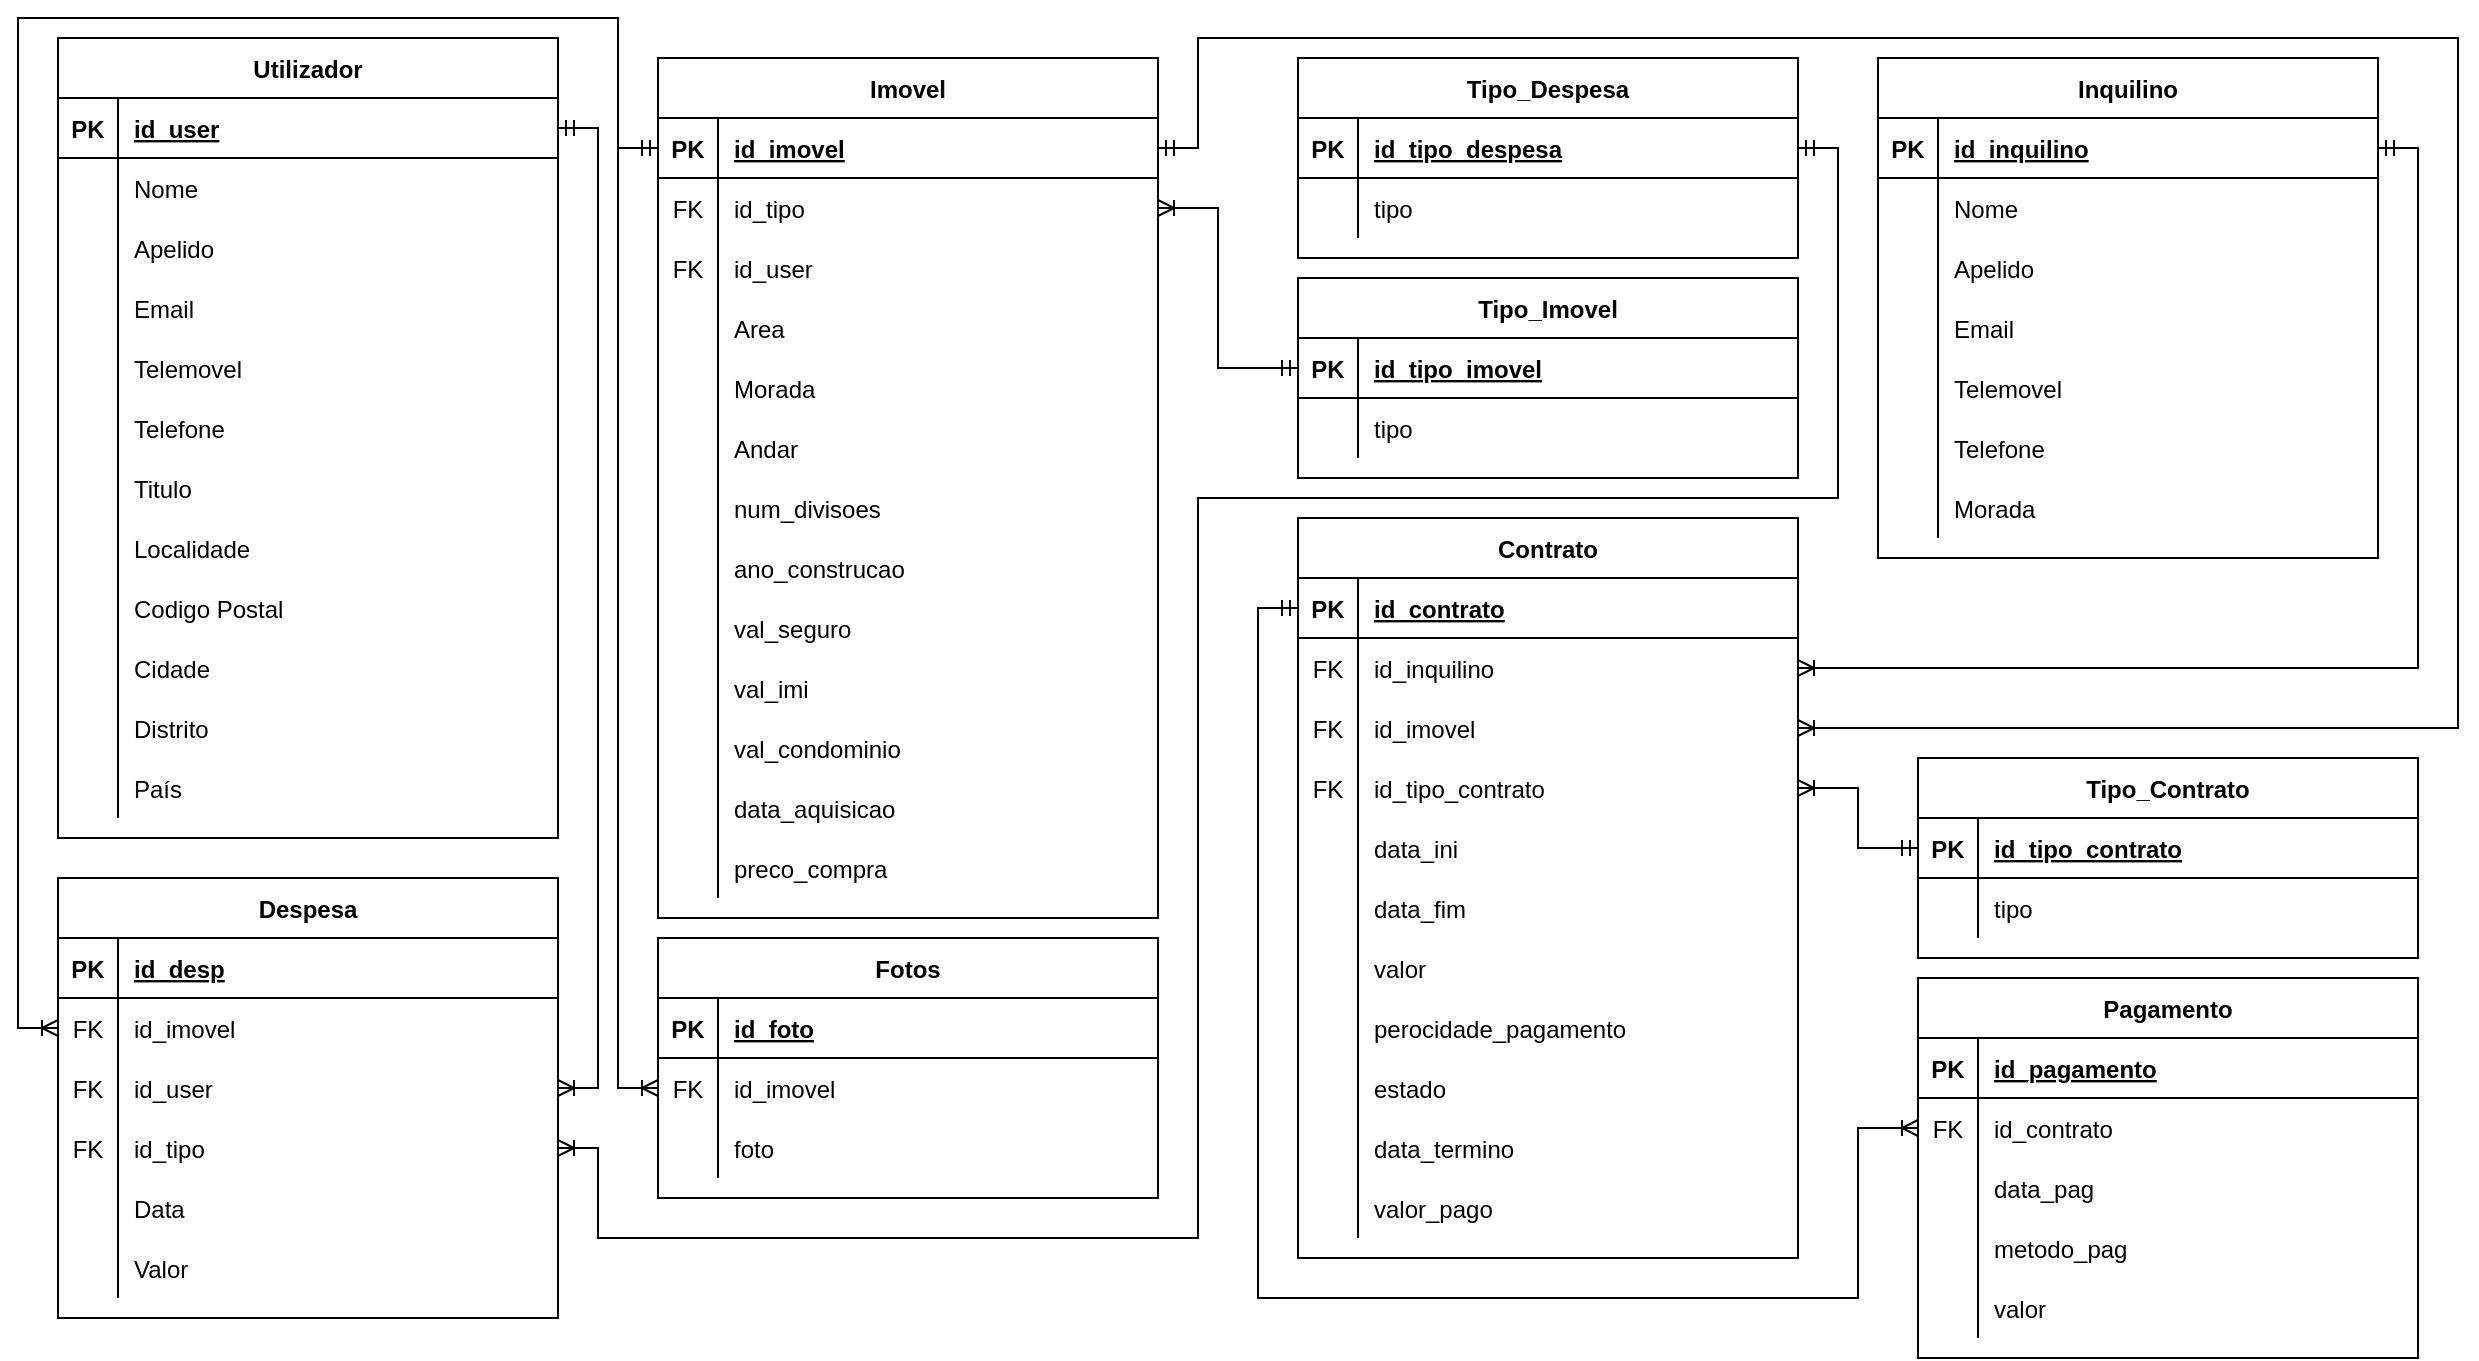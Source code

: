 <mxfile version="24.6.2" type="device">
  <diagram id="R2lEEEUBdFMjLlhIrx00" name="Page-1">
    <mxGraphModel dx="2284" dy="1872" grid="1" gridSize="10" guides="1" tooltips="1" connect="1" arrows="1" fold="1" page="1" pageScale="1" pageWidth="850" pageHeight="1100" math="0" shadow="0" extFonts="Permanent Marker^https://fonts.googleapis.com/css?family=Permanent+Marker">
      <root>
        <mxCell id="0" />
        <mxCell id="1" parent="0" />
        <mxCell id="C-vyLk0tnHw3VtMMgP7b-23" value="Utilizador" style="shape=table;startSize=30;container=1;collapsible=1;childLayout=tableLayout;fixedRows=1;rowLines=0;fontStyle=1;align=center;resizeLast=1;" parent="1" vertex="1">
          <mxGeometry x="-260" y="-390" width="250" height="400" as="geometry" />
        </mxCell>
        <mxCell id="C-vyLk0tnHw3VtMMgP7b-24" value="" style="shape=partialRectangle;collapsible=0;dropTarget=0;pointerEvents=0;fillColor=none;points=[[0,0.5],[1,0.5]];portConstraint=eastwest;top=0;left=0;right=0;bottom=1;" parent="C-vyLk0tnHw3VtMMgP7b-23" vertex="1">
          <mxGeometry y="30" width="250" height="30" as="geometry" />
        </mxCell>
        <mxCell id="C-vyLk0tnHw3VtMMgP7b-25" value="PK" style="shape=partialRectangle;overflow=hidden;connectable=0;fillColor=none;top=0;left=0;bottom=0;right=0;fontStyle=1;" parent="C-vyLk0tnHw3VtMMgP7b-24" vertex="1">
          <mxGeometry width="30" height="30" as="geometry">
            <mxRectangle width="30" height="30" as="alternateBounds" />
          </mxGeometry>
        </mxCell>
        <mxCell id="C-vyLk0tnHw3VtMMgP7b-26" value="id_user" style="shape=partialRectangle;overflow=hidden;connectable=0;fillColor=none;top=0;left=0;bottom=0;right=0;align=left;spacingLeft=6;fontStyle=5;" parent="C-vyLk0tnHw3VtMMgP7b-24" vertex="1">
          <mxGeometry x="30" width="220" height="30" as="geometry">
            <mxRectangle width="220" height="30" as="alternateBounds" />
          </mxGeometry>
        </mxCell>
        <mxCell id="C-vyLk0tnHw3VtMMgP7b-27" value="" style="shape=partialRectangle;collapsible=0;dropTarget=0;pointerEvents=0;fillColor=none;points=[[0,0.5],[1,0.5]];portConstraint=eastwest;top=0;left=0;right=0;bottom=0;" parent="C-vyLk0tnHw3VtMMgP7b-23" vertex="1">
          <mxGeometry y="60" width="250" height="30" as="geometry" />
        </mxCell>
        <mxCell id="C-vyLk0tnHw3VtMMgP7b-28" value="" style="shape=partialRectangle;overflow=hidden;connectable=0;fillColor=none;top=0;left=0;bottom=0;right=0;" parent="C-vyLk0tnHw3VtMMgP7b-27" vertex="1">
          <mxGeometry width="30" height="30" as="geometry">
            <mxRectangle width="30" height="30" as="alternateBounds" />
          </mxGeometry>
        </mxCell>
        <mxCell id="C-vyLk0tnHw3VtMMgP7b-29" value="Nome" style="shape=partialRectangle;overflow=hidden;connectable=0;fillColor=none;top=0;left=0;bottom=0;right=0;align=left;spacingLeft=6;" parent="C-vyLk0tnHw3VtMMgP7b-27" vertex="1">
          <mxGeometry x="30" width="220" height="30" as="geometry">
            <mxRectangle width="220" height="30" as="alternateBounds" />
          </mxGeometry>
        </mxCell>
        <mxCell id="iUVnjzIr18oxnyiM6zz4-8" value="" style="shape=partialRectangle;collapsible=0;dropTarget=0;pointerEvents=0;fillColor=none;points=[[0,0.5],[1,0.5]];portConstraint=eastwest;top=0;left=0;right=0;bottom=0;" parent="C-vyLk0tnHw3VtMMgP7b-23" vertex="1">
          <mxGeometry y="90" width="250" height="30" as="geometry" />
        </mxCell>
        <mxCell id="iUVnjzIr18oxnyiM6zz4-9" value="" style="shape=partialRectangle;overflow=hidden;connectable=0;fillColor=none;top=0;left=0;bottom=0;right=0;" parent="iUVnjzIr18oxnyiM6zz4-8" vertex="1">
          <mxGeometry width="30" height="30" as="geometry">
            <mxRectangle width="30" height="30" as="alternateBounds" />
          </mxGeometry>
        </mxCell>
        <mxCell id="iUVnjzIr18oxnyiM6zz4-10" value="Apelido" style="shape=partialRectangle;overflow=hidden;connectable=0;fillColor=none;top=0;left=0;bottom=0;right=0;align=left;spacingLeft=6;" parent="iUVnjzIr18oxnyiM6zz4-8" vertex="1">
          <mxGeometry x="30" width="220" height="30" as="geometry">
            <mxRectangle width="220" height="30" as="alternateBounds" />
          </mxGeometry>
        </mxCell>
        <mxCell id="iUVnjzIr18oxnyiM6zz4-11" value="" style="shape=partialRectangle;collapsible=0;dropTarget=0;pointerEvents=0;fillColor=none;points=[[0,0.5],[1,0.5]];portConstraint=eastwest;top=0;left=0;right=0;bottom=0;" parent="C-vyLk0tnHw3VtMMgP7b-23" vertex="1">
          <mxGeometry y="120" width="250" height="30" as="geometry" />
        </mxCell>
        <mxCell id="iUVnjzIr18oxnyiM6zz4-12" value="" style="shape=partialRectangle;overflow=hidden;connectable=0;fillColor=none;top=0;left=0;bottom=0;right=0;" parent="iUVnjzIr18oxnyiM6zz4-11" vertex="1">
          <mxGeometry width="30" height="30" as="geometry">
            <mxRectangle width="30" height="30" as="alternateBounds" />
          </mxGeometry>
        </mxCell>
        <mxCell id="iUVnjzIr18oxnyiM6zz4-13" value="Email" style="shape=partialRectangle;overflow=hidden;connectable=0;fillColor=none;top=0;left=0;bottom=0;right=0;align=left;spacingLeft=6;" parent="iUVnjzIr18oxnyiM6zz4-11" vertex="1">
          <mxGeometry x="30" width="220" height="30" as="geometry">
            <mxRectangle width="220" height="30" as="alternateBounds" />
          </mxGeometry>
        </mxCell>
        <mxCell id="iUVnjzIr18oxnyiM6zz4-14" value="" style="shape=partialRectangle;collapsible=0;dropTarget=0;pointerEvents=0;fillColor=none;points=[[0,0.5],[1,0.5]];portConstraint=eastwest;top=0;left=0;right=0;bottom=0;" parent="C-vyLk0tnHw3VtMMgP7b-23" vertex="1">
          <mxGeometry y="150" width="250" height="30" as="geometry" />
        </mxCell>
        <mxCell id="iUVnjzIr18oxnyiM6zz4-15" value="" style="shape=partialRectangle;overflow=hidden;connectable=0;fillColor=none;top=0;left=0;bottom=0;right=0;" parent="iUVnjzIr18oxnyiM6zz4-14" vertex="1">
          <mxGeometry width="30" height="30" as="geometry">
            <mxRectangle width="30" height="30" as="alternateBounds" />
          </mxGeometry>
        </mxCell>
        <mxCell id="iUVnjzIr18oxnyiM6zz4-16" value="Telemovel" style="shape=partialRectangle;overflow=hidden;connectable=0;fillColor=none;top=0;left=0;bottom=0;right=0;align=left;spacingLeft=6;" parent="iUVnjzIr18oxnyiM6zz4-14" vertex="1">
          <mxGeometry x="30" width="220" height="30" as="geometry">
            <mxRectangle width="220" height="30" as="alternateBounds" />
          </mxGeometry>
        </mxCell>
        <mxCell id="iUVnjzIr18oxnyiM6zz4-17" value="" style="shape=partialRectangle;collapsible=0;dropTarget=0;pointerEvents=0;fillColor=none;points=[[0,0.5],[1,0.5]];portConstraint=eastwest;top=0;left=0;right=0;bottom=0;" parent="C-vyLk0tnHw3VtMMgP7b-23" vertex="1">
          <mxGeometry y="180" width="250" height="30" as="geometry" />
        </mxCell>
        <mxCell id="iUVnjzIr18oxnyiM6zz4-18" value="" style="shape=partialRectangle;overflow=hidden;connectable=0;fillColor=none;top=0;left=0;bottom=0;right=0;" parent="iUVnjzIr18oxnyiM6zz4-17" vertex="1">
          <mxGeometry width="30" height="30" as="geometry">
            <mxRectangle width="30" height="30" as="alternateBounds" />
          </mxGeometry>
        </mxCell>
        <mxCell id="iUVnjzIr18oxnyiM6zz4-19" value="Telefone" style="shape=partialRectangle;overflow=hidden;connectable=0;fillColor=none;top=0;left=0;bottom=0;right=0;align=left;spacingLeft=6;" parent="iUVnjzIr18oxnyiM6zz4-17" vertex="1">
          <mxGeometry x="30" width="220" height="30" as="geometry">
            <mxRectangle width="220" height="30" as="alternateBounds" />
          </mxGeometry>
        </mxCell>
        <mxCell id="iUVnjzIr18oxnyiM6zz4-20" value="" style="shape=partialRectangle;collapsible=0;dropTarget=0;pointerEvents=0;fillColor=none;points=[[0,0.5],[1,0.5]];portConstraint=eastwest;top=0;left=0;right=0;bottom=0;" parent="C-vyLk0tnHw3VtMMgP7b-23" vertex="1">
          <mxGeometry y="210" width="250" height="30" as="geometry" />
        </mxCell>
        <mxCell id="iUVnjzIr18oxnyiM6zz4-21" value="" style="shape=partialRectangle;overflow=hidden;connectable=0;fillColor=none;top=0;left=0;bottom=0;right=0;" parent="iUVnjzIr18oxnyiM6zz4-20" vertex="1">
          <mxGeometry width="30" height="30" as="geometry">
            <mxRectangle width="30" height="30" as="alternateBounds" />
          </mxGeometry>
        </mxCell>
        <mxCell id="iUVnjzIr18oxnyiM6zz4-22" value="Titulo" style="shape=partialRectangle;overflow=hidden;connectable=0;fillColor=none;top=0;left=0;bottom=0;right=0;align=left;spacingLeft=6;" parent="iUVnjzIr18oxnyiM6zz4-20" vertex="1">
          <mxGeometry x="30" width="220" height="30" as="geometry">
            <mxRectangle width="220" height="30" as="alternateBounds" />
          </mxGeometry>
        </mxCell>
        <mxCell id="iUVnjzIr18oxnyiM6zz4-23" value="" style="shape=partialRectangle;collapsible=0;dropTarget=0;pointerEvents=0;fillColor=none;points=[[0,0.5],[1,0.5]];portConstraint=eastwest;top=0;left=0;right=0;bottom=0;" parent="C-vyLk0tnHw3VtMMgP7b-23" vertex="1">
          <mxGeometry y="240" width="250" height="30" as="geometry" />
        </mxCell>
        <mxCell id="iUVnjzIr18oxnyiM6zz4-24" value="" style="shape=partialRectangle;overflow=hidden;connectable=0;fillColor=none;top=0;left=0;bottom=0;right=0;" parent="iUVnjzIr18oxnyiM6zz4-23" vertex="1">
          <mxGeometry width="30" height="30" as="geometry">
            <mxRectangle width="30" height="30" as="alternateBounds" />
          </mxGeometry>
        </mxCell>
        <mxCell id="iUVnjzIr18oxnyiM6zz4-25" value="Localidade" style="shape=partialRectangle;overflow=hidden;connectable=0;fillColor=none;top=0;left=0;bottom=0;right=0;align=left;spacingLeft=6;" parent="iUVnjzIr18oxnyiM6zz4-23" vertex="1">
          <mxGeometry x="30" width="220" height="30" as="geometry">
            <mxRectangle width="220" height="30" as="alternateBounds" />
          </mxGeometry>
        </mxCell>
        <mxCell id="iUVnjzIr18oxnyiM6zz4-26" value="" style="shape=partialRectangle;collapsible=0;dropTarget=0;pointerEvents=0;fillColor=none;points=[[0,0.5],[1,0.5]];portConstraint=eastwest;top=0;left=0;right=0;bottom=0;" parent="C-vyLk0tnHw3VtMMgP7b-23" vertex="1">
          <mxGeometry y="270" width="250" height="30" as="geometry" />
        </mxCell>
        <mxCell id="iUVnjzIr18oxnyiM6zz4-27" value="" style="shape=partialRectangle;overflow=hidden;connectable=0;fillColor=none;top=0;left=0;bottom=0;right=0;" parent="iUVnjzIr18oxnyiM6zz4-26" vertex="1">
          <mxGeometry width="30" height="30" as="geometry">
            <mxRectangle width="30" height="30" as="alternateBounds" />
          </mxGeometry>
        </mxCell>
        <mxCell id="iUVnjzIr18oxnyiM6zz4-28" value="Codigo Postal" style="shape=partialRectangle;overflow=hidden;connectable=0;fillColor=none;top=0;left=0;bottom=0;right=0;align=left;spacingLeft=6;" parent="iUVnjzIr18oxnyiM6zz4-26" vertex="1">
          <mxGeometry x="30" width="220" height="30" as="geometry">
            <mxRectangle width="220" height="30" as="alternateBounds" />
          </mxGeometry>
        </mxCell>
        <mxCell id="iUVnjzIr18oxnyiM6zz4-29" value="" style="shape=partialRectangle;collapsible=0;dropTarget=0;pointerEvents=0;fillColor=none;points=[[0,0.5],[1,0.5]];portConstraint=eastwest;top=0;left=0;right=0;bottom=0;" parent="C-vyLk0tnHw3VtMMgP7b-23" vertex="1">
          <mxGeometry y="300" width="250" height="30" as="geometry" />
        </mxCell>
        <mxCell id="iUVnjzIr18oxnyiM6zz4-30" value="" style="shape=partialRectangle;overflow=hidden;connectable=0;fillColor=none;top=0;left=0;bottom=0;right=0;" parent="iUVnjzIr18oxnyiM6zz4-29" vertex="1">
          <mxGeometry width="30" height="30" as="geometry">
            <mxRectangle width="30" height="30" as="alternateBounds" />
          </mxGeometry>
        </mxCell>
        <mxCell id="iUVnjzIr18oxnyiM6zz4-31" value="Cidade" style="shape=partialRectangle;overflow=hidden;connectable=0;fillColor=none;top=0;left=0;bottom=0;right=0;align=left;spacingLeft=6;" parent="iUVnjzIr18oxnyiM6zz4-29" vertex="1">
          <mxGeometry x="30" width="220" height="30" as="geometry">
            <mxRectangle width="220" height="30" as="alternateBounds" />
          </mxGeometry>
        </mxCell>
        <mxCell id="iUVnjzIr18oxnyiM6zz4-32" value="" style="shape=partialRectangle;collapsible=0;dropTarget=0;pointerEvents=0;fillColor=none;points=[[0,0.5],[1,0.5]];portConstraint=eastwest;top=0;left=0;right=0;bottom=0;" parent="C-vyLk0tnHw3VtMMgP7b-23" vertex="1">
          <mxGeometry y="330" width="250" height="30" as="geometry" />
        </mxCell>
        <mxCell id="iUVnjzIr18oxnyiM6zz4-33" value="" style="shape=partialRectangle;overflow=hidden;connectable=0;fillColor=none;top=0;left=0;bottom=0;right=0;" parent="iUVnjzIr18oxnyiM6zz4-32" vertex="1">
          <mxGeometry width="30" height="30" as="geometry">
            <mxRectangle width="30" height="30" as="alternateBounds" />
          </mxGeometry>
        </mxCell>
        <mxCell id="iUVnjzIr18oxnyiM6zz4-34" value="Distrito" style="shape=partialRectangle;overflow=hidden;connectable=0;fillColor=none;top=0;left=0;bottom=0;right=0;align=left;spacingLeft=6;" parent="iUVnjzIr18oxnyiM6zz4-32" vertex="1">
          <mxGeometry x="30" width="220" height="30" as="geometry">
            <mxRectangle width="220" height="30" as="alternateBounds" />
          </mxGeometry>
        </mxCell>
        <mxCell id="iUVnjzIr18oxnyiM6zz4-35" value="" style="shape=partialRectangle;collapsible=0;dropTarget=0;pointerEvents=0;fillColor=none;points=[[0,0.5],[1,0.5]];portConstraint=eastwest;top=0;left=0;right=0;bottom=0;" parent="C-vyLk0tnHw3VtMMgP7b-23" vertex="1">
          <mxGeometry y="360" width="250" height="30" as="geometry" />
        </mxCell>
        <mxCell id="iUVnjzIr18oxnyiM6zz4-36" value="" style="shape=partialRectangle;overflow=hidden;connectable=0;fillColor=none;top=0;left=0;bottom=0;right=0;" parent="iUVnjzIr18oxnyiM6zz4-35" vertex="1">
          <mxGeometry width="30" height="30" as="geometry">
            <mxRectangle width="30" height="30" as="alternateBounds" />
          </mxGeometry>
        </mxCell>
        <mxCell id="iUVnjzIr18oxnyiM6zz4-37" value="País" style="shape=partialRectangle;overflow=hidden;connectable=0;fillColor=none;top=0;left=0;bottom=0;right=0;align=left;spacingLeft=6;" parent="iUVnjzIr18oxnyiM6zz4-35" vertex="1">
          <mxGeometry x="30" width="220" height="30" as="geometry">
            <mxRectangle width="220" height="30" as="alternateBounds" />
          </mxGeometry>
        </mxCell>
        <mxCell id="-7D6MtmBJuj_jQ7Rzsqa-1" value="Tipo_Imovel" style="shape=table;startSize=30;container=1;collapsible=1;childLayout=tableLayout;fixedRows=1;rowLines=0;fontStyle=1;align=center;resizeLast=1;" parent="1" vertex="1">
          <mxGeometry x="360" y="-270" width="250" height="100" as="geometry" />
        </mxCell>
        <mxCell id="-7D6MtmBJuj_jQ7Rzsqa-2" value="" style="shape=partialRectangle;collapsible=0;dropTarget=0;pointerEvents=0;fillColor=none;points=[[0,0.5],[1,0.5]];portConstraint=eastwest;top=0;left=0;right=0;bottom=1;" parent="-7D6MtmBJuj_jQ7Rzsqa-1" vertex="1">
          <mxGeometry y="30" width="250" height="30" as="geometry" />
        </mxCell>
        <mxCell id="-7D6MtmBJuj_jQ7Rzsqa-3" value="PK" style="shape=partialRectangle;overflow=hidden;connectable=0;fillColor=none;top=0;left=0;bottom=0;right=0;fontStyle=1;" parent="-7D6MtmBJuj_jQ7Rzsqa-2" vertex="1">
          <mxGeometry width="30" height="30" as="geometry">
            <mxRectangle width="30" height="30" as="alternateBounds" />
          </mxGeometry>
        </mxCell>
        <mxCell id="-7D6MtmBJuj_jQ7Rzsqa-4" value="id_tipo_imovel" style="shape=partialRectangle;overflow=hidden;connectable=0;fillColor=none;top=0;left=0;bottom=0;right=0;align=left;spacingLeft=6;fontStyle=5;" parent="-7D6MtmBJuj_jQ7Rzsqa-2" vertex="1">
          <mxGeometry x="30" width="220" height="30" as="geometry">
            <mxRectangle width="220" height="30" as="alternateBounds" />
          </mxGeometry>
        </mxCell>
        <mxCell id="-7D6MtmBJuj_jQ7Rzsqa-5" value="" style="shape=partialRectangle;collapsible=0;dropTarget=0;pointerEvents=0;fillColor=none;points=[[0,0.5],[1,0.5]];portConstraint=eastwest;top=0;left=0;right=0;bottom=0;" parent="-7D6MtmBJuj_jQ7Rzsqa-1" vertex="1">
          <mxGeometry y="60" width="250" height="30" as="geometry" />
        </mxCell>
        <mxCell id="-7D6MtmBJuj_jQ7Rzsqa-6" value="" style="shape=partialRectangle;overflow=hidden;connectable=0;fillColor=none;top=0;left=0;bottom=0;right=0;" parent="-7D6MtmBJuj_jQ7Rzsqa-5" vertex="1">
          <mxGeometry width="30" height="30" as="geometry">
            <mxRectangle width="30" height="30" as="alternateBounds" />
          </mxGeometry>
        </mxCell>
        <mxCell id="-7D6MtmBJuj_jQ7Rzsqa-7" value="tipo" style="shape=partialRectangle;overflow=hidden;connectable=0;fillColor=none;top=0;left=0;bottom=0;right=0;align=left;spacingLeft=6;" parent="-7D6MtmBJuj_jQ7Rzsqa-5" vertex="1">
          <mxGeometry x="30" width="220" height="30" as="geometry">
            <mxRectangle width="220" height="30" as="alternateBounds" />
          </mxGeometry>
        </mxCell>
        <mxCell id="-7D6MtmBJuj_jQ7Rzsqa-15" value="Imovel" style="shape=table;startSize=30;container=1;collapsible=1;childLayout=tableLayout;fixedRows=1;rowLines=0;fontStyle=1;align=center;resizeLast=1;" parent="1" vertex="1">
          <mxGeometry x="40" y="-380" width="250" height="430" as="geometry" />
        </mxCell>
        <mxCell id="-7D6MtmBJuj_jQ7Rzsqa-16" value="" style="shape=partialRectangle;collapsible=0;dropTarget=0;pointerEvents=0;fillColor=none;points=[[0,0.5],[1,0.5]];portConstraint=eastwest;top=0;left=0;right=0;bottom=1;" parent="-7D6MtmBJuj_jQ7Rzsqa-15" vertex="1">
          <mxGeometry y="30" width="250" height="30" as="geometry" />
        </mxCell>
        <mxCell id="-7D6MtmBJuj_jQ7Rzsqa-17" value="PK" style="shape=partialRectangle;overflow=hidden;connectable=0;fillColor=none;top=0;left=0;bottom=0;right=0;fontStyle=1;" parent="-7D6MtmBJuj_jQ7Rzsqa-16" vertex="1">
          <mxGeometry width="30" height="30" as="geometry">
            <mxRectangle width="30" height="30" as="alternateBounds" />
          </mxGeometry>
        </mxCell>
        <mxCell id="-7D6MtmBJuj_jQ7Rzsqa-18" value="id_imovel" style="shape=partialRectangle;overflow=hidden;connectable=0;fillColor=none;top=0;left=0;bottom=0;right=0;align=left;spacingLeft=6;fontStyle=5;" parent="-7D6MtmBJuj_jQ7Rzsqa-16" vertex="1">
          <mxGeometry x="30" width="220" height="30" as="geometry">
            <mxRectangle width="220" height="30" as="alternateBounds" />
          </mxGeometry>
        </mxCell>
        <mxCell id="-7D6MtmBJuj_jQ7Rzsqa-19" value="" style="shape=partialRectangle;collapsible=0;dropTarget=0;pointerEvents=0;fillColor=none;points=[[0,0.5],[1,0.5]];portConstraint=eastwest;top=0;left=0;right=0;bottom=0;" parent="-7D6MtmBJuj_jQ7Rzsqa-15" vertex="1">
          <mxGeometry y="60" width="250" height="30" as="geometry" />
        </mxCell>
        <mxCell id="-7D6MtmBJuj_jQ7Rzsqa-20" value="FK" style="shape=partialRectangle;overflow=hidden;connectable=0;fillColor=none;top=0;left=0;bottom=0;right=0;" parent="-7D6MtmBJuj_jQ7Rzsqa-19" vertex="1">
          <mxGeometry width="30" height="30" as="geometry">
            <mxRectangle width="30" height="30" as="alternateBounds" />
          </mxGeometry>
        </mxCell>
        <mxCell id="-7D6MtmBJuj_jQ7Rzsqa-21" value="id_tipo" style="shape=partialRectangle;overflow=hidden;connectable=0;fillColor=none;top=0;left=0;bottom=0;right=0;align=left;spacingLeft=6;" parent="-7D6MtmBJuj_jQ7Rzsqa-19" vertex="1">
          <mxGeometry x="30" width="220" height="30" as="geometry">
            <mxRectangle width="220" height="30" as="alternateBounds" />
          </mxGeometry>
        </mxCell>
        <mxCell id="-7D6MtmBJuj_jQ7Rzsqa-43" value="" style="shape=partialRectangle;collapsible=0;dropTarget=0;pointerEvents=0;fillColor=none;points=[[0,0.5],[1,0.5]];portConstraint=eastwest;top=0;left=0;right=0;bottom=0;" parent="-7D6MtmBJuj_jQ7Rzsqa-15" vertex="1">
          <mxGeometry y="90" width="250" height="30" as="geometry" />
        </mxCell>
        <mxCell id="-7D6MtmBJuj_jQ7Rzsqa-44" value="FK" style="shape=partialRectangle;overflow=hidden;connectable=0;fillColor=none;top=0;left=0;bottom=0;right=0;" parent="-7D6MtmBJuj_jQ7Rzsqa-43" vertex="1">
          <mxGeometry width="30" height="30" as="geometry">
            <mxRectangle width="30" height="30" as="alternateBounds" />
          </mxGeometry>
        </mxCell>
        <mxCell id="-7D6MtmBJuj_jQ7Rzsqa-45" value="id_user" style="shape=partialRectangle;overflow=hidden;connectable=0;fillColor=none;top=0;left=0;bottom=0;right=0;align=left;spacingLeft=6;" parent="-7D6MtmBJuj_jQ7Rzsqa-43" vertex="1">
          <mxGeometry x="30" width="220" height="30" as="geometry">
            <mxRectangle width="220" height="30" as="alternateBounds" />
          </mxGeometry>
        </mxCell>
        <mxCell id="-7D6MtmBJuj_jQ7Rzsqa-56" value="" style="shape=partialRectangle;collapsible=0;dropTarget=0;pointerEvents=0;fillColor=none;points=[[0,0.5],[1,0.5]];portConstraint=eastwest;top=0;left=0;right=0;bottom=0;" parent="-7D6MtmBJuj_jQ7Rzsqa-15" vertex="1">
          <mxGeometry y="120" width="250" height="30" as="geometry" />
        </mxCell>
        <mxCell id="-7D6MtmBJuj_jQ7Rzsqa-57" value="" style="shape=partialRectangle;overflow=hidden;connectable=0;fillColor=none;top=0;left=0;bottom=0;right=0;" parent="-7D6MtmBJuj_jQ7Rzsqa-56" vertex="1">
          <mxGeometry width="30" height="30" as="geometry">
            <mxRectangle width="30" height="30" as="alternateBounds" />
          </mxGeometry>
        </mxCell>
        <mxCell id="-7D6MtmBJuj_jQ7Rzsqa-58" value="Area" style="shape=partialRectangle;overflow=hidden;connectable=0;fillColor=none;top=0;left=0;bottom=0;right=0;align=left;spacingLeft=6;" parent="-7D6MtmBJuj_jQ7Rzsqa-56" vertex="1">
          <mxGeometry x="30" width="220" height="30" as="geometry">
            <mxRectangle width="220" height="30" as="alternateBounds" />
          </mxGeometry>
        </mxCell>
        <mxCell id="iUVnjzIr18oxnyiM6zz4-52" value="" style="shape=partialRectangle;collapsible=0;dropTarget=0;pointerEvents=0;fillColor=none;points=[[0,0.5],[1,0.5]];portConstraint=eastwest;top=0;left=0;right=0;bottom=0;" parent="-7D6MtmBJuj_jQ7Rzsqa-15" vertex="1">
          <mxGeometry y="150" width="250" height="30" as="geometry" />
        </mxCell>
        <mxCell id="iUVnjzIr18oxnyiM6zz4-53" value="" style="shape=partialRectangle;overflow=hidden;connectable=0;fillColor=none;top=0;left=0;bottom=0;right=0;" parent="iUVnjzIr18oxnyiM6zz4-52" vertex="1">
          <mxGeometry width="30" height="30" as="geometry">
            <mxRectangle width="30" height="30" as="alternateBounds" />
          </mxGeometry>
        </mxCell>
        <mxCell id="iUVnjzIr18oxnyiM6zz4-54" value="Morada" style="shape=partialRectangle;overflow=hidden;connectable=0;fillColor=none;top=0;left=0;bottom=0;right=0;align=left;spacingLeft=6;" parent="iUVnjzIr18oxnyiM6zz4-52" vertex="1">
          <mxGeometry x="30" width="220" height="30" as="geometry">
            <mxRectangle width="220" height="30" as="alternateBounds" />
          </mxGeometry>
        </mxCell>
        <mxCell id="iUVnjzIr18oxnyiM6zz4-55" value="" style="shape=partialRectangle;collapsible=0;dropTarget=0;pointerEvents=0;fillColor=none;points=[[0,0.5],[1,0.5]];portConstraint=eastwest;top=0;left=0;right=0;bottom=0;" parent="-7D6MtmBJuj_jQ7Rzsqa-15" vertex="1">
          <mxGeometry y="180" width="250" height="30" as="geometry" />
        </mxCell>
        <mxCell id="iUVnjzIr18oxnyiM6zz4-56" value="" style="shape=partialRectangle;overflow=hidden;connectable=0;fillColor=none;top=0;left=0;bottom=0;right=0;" parent="iUVnjzIr18oxnyiM6zz4-55" vertex="1">
          <mxGeometry width="30" height="30" as="geometry">
            <mxRectangle width="30" height="30" as="alternateBounds" />
          </mxGeometry>
        </mxCell>
        <mxCell id="iUVnjzIr18oxnyiM6zz4-57" value="Andar" style="shape=partialRectangle;overflow=hidden;connectable=0;fillColor=none;top=0;left=0;bottom=0;right=0;align=left;spacingLeft=6;" parent="iUVnjzIr18oxnyiM6zz4-55" vertex="1">
          <mxGeometry x="30" width="220" height="30" as="geometry">
            <mxRectangle width="220" height="30" as="alternateBounds" />
          </mxGeometry>
        </mxCell>
        <mxCell id="iUVnjzIr18oxnyiM6zz4-58" value="" style="shape=partialRectangle;collapsible=0;dropTarget=0;pointerEvents=0;fillColor=none;points=[[0,0.5],[1,0.5]];portConstraint=eastwest;top=0;left=0;right=0;bottom=0;" parent="-7D6MtmBJuj_jQ7Rzsqa-15" vertex="1">
          <mxGeometry y="210" width="250" height="30" as="geometry" />
        </mxCell>
        <mxCell id="iUVnjzIr18oxnyiM6zz4-59" value="" style="shape=partialRectangle;overflow=hidden;connectable=0;fillColor=none;top=0;left=0;bottom=0;right=0;" parent="iUVnjzIr18oxnyiM6zz4-58" vertex="1">
          <mxGeometry width="30" height="30" as="geometry">
            <mxRectangle width="30" height="30" as="alternateBounds" />
          </mxGeometry>
        </mxCell>
        <mxCell id="iUVnjzIr18oxnyiM6zz4-60" value="num_divisoes" style="shape=partialRectangle;overflow=hidden;connectable=0;fillColor=none;top=0;left=0;bottom=0;right=0;align=left;spacingLeft=6;" parent="iUVnjzIr18oxnyiM6zz4-58" vertex="1">
          <mxGeometry x="30" width="220" height="30" as="geometry">
            <mxRectangle width="220" height="30" as="alternateBounds" />
          </mxGeometry>
        </mxCell>
        <mxCell id="iUVnjzIr18oxnyiM6zz4-61" value="" style="shape=partialRectangle;collapsible=0;dropTarget=0;pointerEvents=0;fillColor=none;points=[[0,0.5],[1,0.5]];portConstraint=eastwest;top=0;left=0;right=0;bottom=0;" parent="-7D6MtmBJuj_jQ7Rzsqa-15" vertex="1">
          <mxGeometry y="240" width="250" height="30" as="geometry" />
        </mxCell>
        <mxCell id="iUVnjzIr18oxnyiM6zz4-62" value="" style="shape=partialRectangle;overflow=hidden;connectable=0;fillColor=none;top=0;left=0;bottom=0;right=0;" parent="iUVnjzIr18oxnyiM6zz4-61" vertex="1">
          <mxGeometry width="30" height="30" as="geometry">
            <mxRectangle width="30" height="30" as="alternateBounds" />
          </mxGeometry>
        </mxCell>
        <mxCell id="iUVnjzIr18oxnyiM6zz4-63" value="ano_construcao" style="shape=partialRectangle;overflow=hidden;connectable=0;fillColor=none;top=0;left=0;bottom=0;right=0;align=left;spacingLeft=6;" parent="iUVnjzIr18oxnyiM6zz4-61" vertex="1">
          <mxGeometry x="30" width="220" height="30" as="geometry">
            <mxRectangle width="220" height="30" as="alternateBounds" />
          </mxGeometry>
        </mxCell>
        <mxCell id="iUVnjzIr18oxnyiM6zz4-64" value="" style="shape=partialRectangle;collapsible=0;dropTarget=0;pointerEvents=0;fillColor=none;points=[[0,0.5],[1,0.5]];portConstraint=eastwest;top=0;left=0;right=0;bottom=0;" parent="-7D6MtmBJuj_jQ7Rzsqa-15" vertex="1">
          <mxGeometry y="270" width="250" height="30" as="geometry" />
        </mxCell>
        <mxCell id="iUVnjzIr18oxnyiM6zz4-65" value="" style="shape=partialRectangle;overflow=hidden;connectable=0;fillColor=none;top=0;left=0;bottom=0;right=0;" parent="iUVnjzIr18oxnyiM6zz4-64" vertex="1">
          <mxGeometry width="30" height="30" as="geometry">
            <mxRectangle width="30" height="30" as="alternateBounds" />
          </mxGeometry>
        </mxCell>
        <mxCell id="iUVnjzIr18oxnyiM6zz4-66" value="val_seguro" style="shape=partialRectangle;overflow=hidden;connectable=0;fillColor=none;top=0;left=0;bottom=0;right=0;align=left;spacingLeft=6;" parent="iUVnjzIr18oxnyiM6zz4-64" vertex="1">
          <mxGeometry x="30" width="220" height="30" as="geometry">
            <mxRectangle width="220" height="30" as="alternateBounds" />
          </mxGeometry>
        </mxCell>
        <mxCell id="iUVnjzIr18oxnyiM6zz4-67" value="" style="shape=partialRectangle;collapsible=0;dropTarget=0;pointerEvents=0;fillColor=none;points=[[0,0.5],[1,0.5]];portConstraint=eastwest;top=0;left=0;right=0;bottom=0;" parent="-7D6MtmBJuj_jQ7Rzsqa-15" vertex="1">
          <mxGeometry y="300" width="250" height="30" as="geometry" />
        </mxCell>
        <mxCell id="iUVnjzIr18oxnyiM6zz4-68" value="" style="shape=partialRectangle;overflow=hidden;connectable=0;fillColor=none;top=0;left=0;bottom=0;right=0;" parent="iUVnjzIr18oxnyiM6zz4-67" vertex="1">
          <mxGeometry width="30" height="30" as="geometry">
            <mxRectangle width="30" height="30" as="alternateBounds" />
          </mxGeometry>
        </mxCell>
        <mxCell id="iUVnjzIr18oxnyiM6zz4-69" value="val_imi" style="shape=partialRectangle;overflow=hidden;connectable=0;fillColor=none;top=0;left=0;bottom=0;right=0;align=left;spacingLeft=6;" parent="iUVnjzIr18oxnyiM6zz4-67" vertex="1">
          <mxGeometry x="30" width="220" height="30" as="geometry">
            <mxRectangle width="220" height="30" as="alternateBounds" />
          </mxGeometry>
        </mxCell>
        <mxCell id="iUVnjzIr18oxnyiM6zz4-70" value="" style="shape=partialRectangle;collapsible=0;dropTarget=0;pointerEvents=0;fillColor=none;points=[[0,0.5],[1,0.5]];portConstraint=eastwest;top=0;left=0;right=0;bottom=0;" parent="-7D6MtmBJuj_jQ7Rzsqa-15" vertex="1">
          <mxGeometry y="330" width="250" height="30" as="geometry" />
        </mxCell>
        <mxCell id="iUVnjzIr18oxnyiM6zz4-71" value="" style="shape=partialRectangle;overflow=hidden;connectable=0;fillColor=none;top=0;left=0;bottom=0;right=0;" parent="iUVnjzIr18oxnyiM6zz4-70" vertex="1">
          <mxGeometry width="30" height="30" as="geometry">
            <mxRectangle width="30" height="30" as="alternateBounds" />
          </mxGeometry>
        </mxCell>
        <mxCell id="iUVnjzIr18oxnyiM6zz4-72" value="val_condominio" style="shape=partialRectangle;overflow=hidden;connectable=0;fillColor=none;top=0;left=0;bottom=0;right=0;align=left;spacingLeft=6;" parent="iUVnjzIr18oxnyiM6zz4-70" vertex="1">
          <mxGeometry x="30" width="220" height="30" as="geometry">
            <mxRectangle width="220" height="30" as="alternateBounds" />
          </mxGeometry>
        </mxCell>
        <mxCell id="iUVnjzIr18oxnyiM6zz4-73" value="" style="shape=partialRectangle;collapsible=0;dropTarget=0;pointerEvents=0;fillColor=none;points=[[0,0.5],[1,0.5]];portConstraint=eastwest;top=0;left=0;right=0;bottom=0;" parent="-7D6MtmBJuj_jQ7Rzsqa-15" vertex="1">
          <mxGeometry y="360" width="250" height="30" as="geometry" />
        </mxCell>
        <mxCell id="iUVnjzIr18oxnyiM6zz4-74" value="" style="shape=partialRectangle;overflow=hidden;connectable=0;fillColor=none;top=0;left=0;bottom=0;right=0;" parent="iUVnjzIr18oxnyiM6zz4-73" vertex="1">
          <mxGeometry width="30" height="30" as="geometry">
            <mxRectangle width="30" height="30" as="alternateBounds" />
          </mxGeometry>
        </mxCell>
        <mxCell id="iUVnjzIr18oxnyiM6zz4-75" value="data_aquisicao" style="shape=partialRectangle;overflow=hidden;connectable=0;fillColor=none;top=0;left=0;bottom=0;right=0;align=left;spacingLeft=6;" parent="iUVnjzIr18oxnyiM6zz4-73" vertex="1">
          <mxGeometry x="30" width="220" height="30" as="geometry">
            <mxRectangle width="220" height="30" as="alternateBounds" />
          </mxGeometry>
        </mxCell>
        <mxCell id="iUVnjzIr18oxnyiM6zz4-76" value="" style="shape=partialRectangle;collapsible=0;dropTarget=0;pointerEvents=0;fillColor=none;points=[[0,0.5],[1,0.5]];portConstraint=eastwest;top=0;left=0;right=0;bottom=0;" parent="-7D6MtmBJuj_jQ7Rzsqa-15" vertex="1">
          <mxGeometry y="390" width="250" height="30" as="geometry" />
        </mxCell>
        <mxCell id="iUVnjzIr18oxnyiM6zz4-77" value="" style="shape=partialRectangle;overflow=hidden;connectable=0;fillColor=none;top=0;left=0;bottom=0;right=0;" parent="iUVnjzIr18oxnyiM6zz4-76" vertex="1">
          <mxGeometry width="30" height="30" as="geometry">
            <mxRectangle width="30" height="30" as="alternateBounds" />
          </mxGeometry>
        </mxCell>
        <mxCell id="iUVnjzIr18oxnyiM6zz4-78" value="preco_compra" style="shape=partialRectangle;overflow=hidden;connectable=0;fillColor=none;top=0;left=0;bottom=0;right=0;align=left;spacingLeft=6;" parent="iUVnjzIr18oxnyiM6zz4-76" vertex="1">
          <mxGeometry x="30" width="220" height="30" as="geometry">
            <mxRectangle width="220" height="30" as="alternateBounds" />
          </mxGeometry>
        </mxCell>
        <mxCell id="-7D6MtmBJuj_jQ7Rzsqa-22" value="Inquilino" style="shape=table;startSize=30;container=1;collapsible=1;childLayout=tableLayout;fixedRows=1;rowLines=0;fontStyle=1;align=center;resizeLast=1;" parent="1" vertex="1">
          <mxGeometry x="650" y="-380" width="250" height="250" as="geometry" />
        </mxCell>
        <mxCell id="-7D6MtmBJuj_jQ7Rzsqa-23" value="" style="shape=partialRectangle;collapsible=0;dropTarget=0;pointerEvents=0;fillColor=none;points=[[0,0.5],[1,0.5]];portConstraint=eastwest;top=0;left=0;right=0;bottom=1;" parent="-7D6MtmBJuj_jQ7Rzsqa-22" vertex="1">
          <mxGeometry y="30" width="250" height="30" as="geometry" />
        </mxCell>
        <mxCell id="-7D6MtmBJuj_jQ7Rzsqa-24" value="PK" style="shape=partialRectangle;overflow=hidden;connectable=0;fillColor=none;top=0;left=0;bottom=0;right=0;fontStyle=1;" parent="-7D6MtmBJuj_jQ7Rzsqa-23" vertex="1">
          <mxGeometry width="30" height="30" as="geometry">
            <mxRectangle width="30" height="30" as="alternateBounds" />
          </mxGeometry>
        </mxCell>
        <mxCell id="-7D6MtmBJuj_jQ7Rzsqa-25" value="id_inquilino" style="shape=partialRectangle;overflow=hidden;connectable=0;fillColor=none;top=0;left=0;bottom=0;right=0;align=left;spacingLeft=6;fontStyle=5;" parent="-7D6MtmBJuj_jQ7Rzsqa-23" vertex="1">
          <mxGeometry x="30" width="220" height="30" as="geometry">
            <mxRectangle width="220" height="30" as="alternateBounds" />
          </mxGeometry>
        </mxCell>
        <mxCell id="-7D6MtmBJuj_jQ7Rzsqa-26" value="" style="shape=partialRectangle;collapsible=0;dropTarget=0;pointerEvents=0;fillColor=none;points=[[0,0.5],[1,0.5]];portConstraint=eastwest;top=0;left=0;right=0;bottom=0;" parent="-7D6MtmBJuj_jQ7Rzsqa-22" vertex="1">
          <mxGeometry y="60" width="250" height="30" as="geometry" />
        </mxCell>
        <mxCell id="-7D6MtmBJuj_jQ7Rzsqa-27" value="" style="shape=partialRectangle;overflow=hidden;connectable=0;fillColor=none;top=0;left=0;bottom=0;right=0;" parent="-7D6MtmBJuj_jQ7Rzsqa-26" vertex="1">
          <mxGeometry width="30" height="30" as="geometry">
            <mxRectangle width="30" height="30" as="alternateBounds" />
          </mxGeometry>
        </mxCell>
        <mxCell id="-7D6MtmBJuj_jQ7Rzsqa-28" value="Nome" style="shape=partialRectangle;overflow=hidden;connectable=0;fillColor=none;top=0;left=0;bottom=0;right=0;align=left;spacingLeft=6;" parent="-7D6MtmBJuj_jQ7Rzsqa-26" vertex="1">
          <mxGeometry x="30" width="220" height="30" as="geometry">
            <mxRectangle width="220" height="30" as="alternateBounds" />
          </mxGeometry>
        </mxCell>
        <mxCell id="iUVnjzIr18oxnyiM6zz4-93" value="" style="shape=partialRectangle;collapsible=0;dropTarget=0;pointerEvents=0;fillColor=none;points=[[0,0.5],[1,0.5]];portConstraint=eastwest;top=0;left=0;right=0;bottom=0;" parent="-7D6MtmBJuj_jQ7Rzsqa-22" vertex="1">
          <mxGeometry y="90" width="250" height="30" as="geometry" />
        </mxCell>
        <mxCell id="iUVnjzIr18oxnyiM6zz4-94" value="" style="shape=partialRectangle;overflow=hidden;connectable=0;fillColor=none;top=0;left=0;bottom=0;right=0;" parent="iUVnjzIr18oxnyiM6zz4-93" vertex="1">
          <mxGeometry width="30" height="30" as="geometry">
            <mxRectangle width="30" height="30" as="alternateBounds" />
          </mxGeometry>
        </mxCell>
        <mxCell id="iUVnjzIr18oxnyiM6zz4-95" value="Apelido" style="shape=partialRectangle;overflow=hidden;connectable=0;fillColor=none;top=0;left=0;bottom=0;right=0;align=left;spacingLeft=6;" parent="iUVnjzIr18oxnyiM6zz4-93" vertex="1">
          <mxGeometry x="30" width="220" height="30" as="geometry">
            <mxRectangle width="220" height="30" as="alternateBounds" />
          </mxGeometry>
        </mxCell>
        <mxCell id="iUVnjzIr18oxnyiM6zz4-96" value="" style="shape=partialRectangle;collapsible=0;dropTarget=0;pointerEvents=0;fillColor=none;points=[[0,0.5],[1,0.5]];portConstraint=eastwest;top=0;left=0;right=0;bottom=0;" parent="-7D6MtmBJuj_jQ7Rzsqa-22" vertex="1">
          <mxGeometry y="120" width="250" height="30" as="geometry" />
        </mxCell>
        <mxCell id="iUVnjzIr18oxnyiM6zz4-97" value="" style="shape=partialRectangle;overflow=hidden;connectable=0;fillColor=none;top=0;left=0;bottom=0;right=0;" parent="iUVnjzIr18oxnyiM6zz4-96" vertex="1">
          <mxGeometry width="30" height="30" as="geometry">
            <mxRectangle width="30" height="30" as="alternateBounds" />
          </mxGeometry>
        </mxCell>
        <mxCell id="iUVnjzIr18oxnyiM6zz4-98" value="Email" style="shape=partialRectangle;overflow=hidden;connectable=0;fillColor=none;top=0;left=0;bottom=0;right=0;align=left;spacingLeft=6;" parent="iUVnjzIr18oxnyiM6zz4-96" vertex="1">
          <mxGeometry x="30" width="220" height="30" as="geometry">
            <mxRectangle width="220" height="30" as="alternateBounds" />
          </mxGeometry>
        </mxCell>
        <mxCell id="iUVnjzIr18oxnyiM6zz4-99" value="" style="shape=partialRectangle;collapsible=0;dropTarget=0;pointerEvents=0;fillColor=none;points=[[0,0.5],[1,0.5]];portConstraint=eastwest;top=0;left=0;right=0;bottom=0;" parent="-7D6MtmBJuj_jQ7Rzsqa-22" vertex="1">
          <mxGeometry y="150" width="250" height="30" as="geometry" />
        </mxCell>
        <mxCell id="iUVnjzIr18oxnyiM6zz4-100" value="" style="shape=partialRectangle;overflow=hidden;connectable=0;fillColor=none;top=0;left=0;bottom=0;right=0;" parent="iUVnjzIr18oxnyiM6zz4-99" vertex="1">
          <mxGeometry width="30" height="30" as="geometry">
            <mxRectangle width="30" height="30" as="alternateBounds" />
          </mxGeometry>
        </mxCell>
        <mxCell id="iUVnjzIr18oxnyiM6zz4-101" value="Telemovel" style="shape=partialRectangle;overflow=hidden;connectable=0;fillColor=none;top=0;left=0;bottom=0;right=0;align=left;spacingLeft=6;" parent="iUVnjzIr18oxnyiM6zz4-99" vertex="1">
          <mxGeometry x="30" width="220" height="30" as="geometry">
            <mxRectangle width="220" height="30" as="alternateBounds" />
          </mxGeometry>
        </mxCell>
        <mxCell id="iUVnjzIr18oxnyiM6zz4-102" value="" style="shape=partialRectangle;collapsible=0;dropTarget=0;pointerEvents=0;fillColor=none;points=[[0,0.5],[1,0.5]];portConstraint=eastwest;top=0;left=0;right=0;bottom=0;" parent="-7D6MtmBJuj_jQ7Rzsqa-22" vertex="1">
          <mxGeometry y="180" width="250" height="30" as="geometry" />
        </mxCell>
        <mxCell id="iUVnjzIr18oxnyiM6zz4-103" value="" style="shape=partialRectangle;overflow=hidden;connectable=0;fillColor=none;top=0;left=0;bottom=0;right=0;" parent="iUVnjzIr18oxnyiM6zz4-102" vertex="1">
          <mxGeometry width="30" height="30" as="geometry">
            <mxRectangle width="30" height="30" as="alternateBounds" />
          </mxGeometry>
        </mxCell>
        <mxCell id="iUVnjzIr18oxnyiM6zz4-104" value="Telefone" style="shape=partialRectangle;overflow=hidden;connectable=0;fillColor=none;top=0;left=0;bottom=0;right=0;align=left;spacingLeft=6;" parent="iUVnjzIr18oxnyiM6zz4-102" vertex="1">
          <mxGeometry x="30" width="220" height="30" as="geometry">
            <mxRectangle width="220" height="30" as="alternateBounds" />
          </mxGeometry>
        </mxCell>
        <mxCell id="iUVnjzIr18oxnyiM6zz4-105" value="" style="shape=partialRectangle;collapsible=0;dropTarget=0;pointerEvents=0;fillColor=none;points=[[0,0.5],[1,0.5]];portConstraint=eastwest;top=0;left=0;right=0;bottom=0;" parent="-7D6MtmBJuj_jQ7Rzsqa-22" vertex="1">
          <mxGeometry y="210" width="250" height="30" as="geometry" />
        </mxCell>
        <mxCell id="iUVnjzIr18oxnyiM6zz4-106" value="" style="shape=partialRectangle;overflow=hidden;connectable=0;fillColor=none;top=0;left=0;bottom=0;right=0;" parent="iUVnjzIr18oxnyiM6zz4-105" vertex="1">
          <mxGeometry width="30" height="30" as="geometry">
            <mxRectangle width="30" height="30" as="alternateBounds" />
          </mxGeometry>
        </mxCell>
        <mxCell id="iUVnjzIr18oxnyiM6zz4-107" value="Morada" style="shape=partialRectangle;overflow=hidden;connectable=0;fillColor=none;top=0;left=0;bottom=0;right=0;align=left;spacingLeft=6;" parent="iUVnjzIr18oxnyiM6zz4-105" vertex="1">
          <mxGeometry x="30" width="220" height="30" as="geometry">
            <mxRectangle width="220" height="30" as="alternateBounds" />
          </mxGeometry>
        </mxCell>
        <mxCell id="-7D6MtmBJuj_jQ7Rzsqa-29" value="Despesa" style="shape=table;startSize=30;container=1;collapsible=1;childLayout=tableLayout;fixedRows=1;rowLines=0;fontStyle=1;align=center;resizeLast=1;" parent="1" vertex="1">
          <mxGeometry x="-260" y="30" width="250" height="220" as="geometry" />
        </mxCell>
        <mxCell id="-7D6MtmBJuj_jQ7Rzsqa-30" value="" style="shape=partialRectangle;collapsible=0;dropTarget=0;pointerEvents=0;fillColor=none;points=[[0,0.5],[1,0.5]];portConstraint=eastwest;top=0;left=0;right=0;bottom=1;" parent="-7D6MtmBJuj_jQ7Rzsqa-29" vertex="1">
          <mxGeometry y="30" width="250" height="30" as="geometry" />
        </mxCell>
        <mxCell id="-7D6MtmBJuj_jQ7Rzsqa-31" value="PK" style="shape=partialRectangle;overflow=hidden;connectable=0;fillColor=none;top=0;left=0;bottom=0;right=0;fontStyle=1;" parent="-7D6MtmBJuj_jQ7Rzsqa-30" vertex="1">
          <mxGeometry width="30" height="30" as="geometry">
            <mxRectangle width="30" height="30" as="alternateBounds" />
          </mxGeometry>
        </mxCell>
        <mxCell id="-7D6MtmBJuj_jQ7Rzsqa-32" value="id_desp" style="shape=partialRectangle;overflow=hidden;connectable=0;fillColor=none;top=0;left=0;bottom=0;right=0;align=left;spacingLeft=6;fontStyle=5;" parent="-7D6MtmBJuj_jQ7Rzsqa-30" vertex="1">
          <mxGeometry x="30" width="220" height="30" as="geometry">
            <mxRectangle width="220" height="30" as="alternateBounds" />
          </mxGeometry>
        </mxCell>
        <mxCell id="-7D6MtmBJuj_jQ7Rzsqa-33" value="" style="shape=partialRectangle;collapsible=0;dropTarget=0;pointerEvents=0;fillColor=none;points=[[0,0.5],[1,0.5]];portConstraint=eastwest;top=0;left=0;right=0;bottom=0;" parent="-7D6MtmBJuj_jQ7Rzsqa-29" vertex="1">
          <mxGeometry y="60" width="250" height="30" as="geometry" />
        </mxCell>
        <mxCell id="-7D6MtmBJuj_jQ7Rzsqa-34" value="FK" style="shape=partialRectangle;overflow=hidden;connectable=0;fillColor=none;top=0;left=0;bottom=0;right=0;" parent="-7D6MtmBJuj_jQ7Rzsqa-33" vertex="1">
          <mxGeometry width="30" height="30" as="geometry">
            <mxRectangle width="30" height="30" as="alternateBounds" />
          </mxGeometry>
        </mxCell>
        <mxCell id="-7D6MtmBJuj_jQ7Rzsqa-35" value="id_imovel" style="shape=partialRectangle;overflow=hidden;connectable=0;fillColor=none;top=0;left=0;bottom=0;right=0;align=left;spacingLeft=6;" parent="-7D6MtmBJuj_jQ7Rzsqa-33" vertex="1">
          <mxGeometry x="30" width="220" height="30" as="geometry">
            <mxRectangle width="220" height="30" as="alternateBounds" />
          </mxGeometry>
        </mxCell>
        <mxCell id="-7D6MtmBJuj_jQ7Rzsqa-59" value="" style="shape=partialRectangle;collapsible=0;dropTarget=0;pointerEvents=0;fillColor=none;points=[[0,0.5],[1,0.5]];portConstraint=eastwest;top=0;left=0;right=0;bottom=0;" parent="-7D6MtmBJuj_jQ7Rzsqa-29" vertex="1">
          <mxGeometry y="90" width="250" height="30" as="geometry" />
        </mxCell>
        <mxCell id="-7D6MtmBJuj_jQ7Rzsqa-60" value="FK" style="shape=partialRectangle;overflow=hidden;connectable=0;fillColor=none;top=0;left=0;bottom=0;right=0;" parent="-7D6MtmBJuj_jQ7Rzsqa-59" vertex="1">
          <mxGeometry width="30" height="30" as="geometry">
            <mxRectangle width="30" height="30" as="alternateBounds" />
          </mxGeometry>
        </mxCell>
        <mxCell id="-7D6MtmBJuj_jQ7Rzsqa-61" value="id_user" style="shape=partialRectangle;overflow=hidden;connectable=0;fillColor=none;top=0;left=0;bottom=0;right=0;align=left;spacingLeft=6;" parent="-7D6MtmBJuj_jQ7Rzsqa-59" vertex="1">
          <mxGeometry x="30" width="220" height="30" as="geometry">
            <mxRectangle width="220" height="30" as="alternateBounds" />
          </mxGeometry>
        </mxCell>
        <mxCell id="-7D6MtmBJuj_jQ7Rzsqa-62" value="" style="shape=partialRectangle;collapsible=0;dropTarget=0;pointerEvents=0;fillColor=none;points=[[0,0.5],[1,0.5]];portConstraint=eastwest;top=0;left=0;right=0;bottom=0;" parent="-7D6MtmBJuj_jQ7Rzsqa-29" vertex="1">
          <mxGeometry y="120" width="250" height="30" as="geometry" />
        </mxCell>
        <mxCell id="-7D6MtmBJuj_jQ7Rzsqa-63" value="FK" style="shape=partialRectangle;overflow=hidden;connectable=0;fillColor=none;top=0;left=0;bottom=0;right=0;" parent="-7D6MtmBJuj_jQ7Rzsqa-62" vertex="1">
          <mxGeometry width="30" height="30" as="geometry">
            <mxRectangle width="30" height="30" as="alternateBounds" />
          </mxGeometry>
        </mxCell>
        <mxCell id="-7D6MtmBJuj_jQ7Rzsqa-64" value="id_tipo" style="shape=partialRectangle;overflow=hidden;connectable=0;fillColor=none;top=0;left=0;bottom=0;right=0;align=left;spacingLeft=6;" parent="-7D6MtmBJuj_jQ7Rzsqa-62" vertex="1">
          <mxGeometry x="30" width="220" height="30" as="geometry">
            <mxRectangle width="220" height="30" as="alternateBounds" />
          </mxGeometry>
        </mxCell>
        <mxCell id="iUVnjzIr18oxnyiM6zz4-38" value="" style="shape=partialRectangle;collapsible=0;dropTarget=0;pointerEvents=0;fillColor=none;points=[[0,0.5],[1,0.5]];portConstraint=eastwest;top=0;left=0;right=0;bottom=0;" parent="-7D6MtmBJuj_jQ7Rzsqa-29" vertex="1">
          <mxGeometry y="150" width="250" height="30" as="geometry" />
        </mxCell>
        <mxCell id="iUVnjzIr18oxnyiM6zz4-39" value="" style="shape=partialRectangle;overflow=hidden;connectable=0;fillColor=none;top=0;left=0;bottom=0;right=0;" parent="iUVnjzIr18oxnyiM6zz4-38" vertex="1">
          <mxGeometry width="30" height="30" as="geometry">
            <mxRectangle width="30" height="30" as="alternateBounds" />
          </mxGeometry>
        </mxCell>
        <mxCell id="iUVnjzIr18oxnyiM6zz4-40" value="Data" style="shape=partialRectangle;overflow=hidden;connectable=0;fillColor=none;top=0;left=0;bottom=0;right=0;align=left;spacingLeft=6;" parent="iUVnjzIr18oxnyiM6zz4-38" vertex="1">
          <mxGeometry x="30" width="220" height="30" as="geometry">
            <mxRectangle width="220" height="30" as="alternateBounds" />
          </mxGeometry>
        </mxCell>
        <mxCell id="iUVnjzIr18oxnyiM6zz4-41" value="" style="shape=partialRectangle;collapsible=0;dropTarget=0;pointerEvents=0;fillColor=none;points=[[0,0.5],[1,0.5]];portConstraint=eastwest;top=0;left=0;right=0;bottom=0;" parent="-7D6MtmBJuj_jQ7Rzsqa-29" vertex="1">
          <mxGeometry y="180" width="250" height="30" as="geometry" />
        </mxCell>
        <mxCell id="iUVnjzIr18oxnyiM6zz4-42" value="" style="shape=partialRectangle;overflow=hidden;connectable=0;fillColor=none;top=0;left=0;bottom=0;right=0;" parent="iUVnjzIr18oxnyiM6zz4-41" vertex="1">
          <mxGeometry width="30" height="30" as="geometry">
            <mxRectangle width="30" height="30" as="alternateBounds" />
          </mxGeometry>
        </mxCell>
        <mxCell id="iUVnjzIr18oxnyiM6zz4-43" value="Valor" style="shape=partialRectangle;overflow=hidden;connectable=0;fillColor=none;top=0;left=0;bottom=0;right=0;align=left;spacingLeft=6;" parent="iUVnjzIr18oxnyiM6zz4-41" vertex="1">
          <mxGeometry x="30" width="220" height="30" as="geometry">
            <mxRectangle width="220" height="30" as="alternateBounds" />
          </mxGeometry>
        </mxCell>
        <mxCell id="-7D6MtmBJuj_jQ7Rzsqa-71" value="" style="edgeStyle=orthogonalEdgeStyle;fontSize=12;html=1;endArrow=ERoneToMany;startArrow=ERmandOne;rounded=0;exitX=0;exitY=0.5;exitDx=0;exitDy=0;entryX=0;entryY=0.5;entryDx=0;entryDy=0;" parent="1" source="-7D6MtmBJuj_jQ7Rzsqa-16" target="-7D6MtmBJuj_jQ7Rzsqa-33" edge="1">
          <mxGeometry width="100" height="100" relative="1" as="geometry">
            <mxPoint x="420" y="720" as="sourcePoint" />
            <mxPoint x="370" y="635" as="targetPoint" />
            <Array as="points">
              <mxPoint x="20" y="-335" />
              <mxPoint x="20" y="-400" />
              <mxPoint x="-280" y="-400" />
              <mxPoint x="-280" y="105" />
            </Array>
          </mxGeometry>
        </mxCell>
        <mxCell id="-7D6MtmBJuj_jQ7Rzsqa-72" value="" style="edgeStyle=orthogonalEdgeStyle;fontSize=12;html=1;endArrow=ERmandOne;startArrow=ERoneToMany;rounded=0;entryX=1;entryY=0.5;entryDx=0;entryDy=0;exitX=1;exitY=0.5;exitDx=0;exitDy=0;endFill=0;startFill=0;" parent="1" source="-7D6MtmBJuj_jQ7Rzsqa-59" target="C-vyLk0tnHw3VtMMgP7b-24" edge="1">
          <mxGeometry width="100" height="100" relative="1" as="geometry">
            <mxPoint x="130" y="630" as="sourcePoint" />
            <mxPoint x="70" y="650" as="targetPoint" />
            <Array as="points">
              <mxPoint x="10" y="135" />
              <mxPoint x="10" y="-345" />
            </Array>
          </mxGeometry>
        </mxCell>
        <mxCell id="-7D6MtmBJuj_jQ7Rzsqa-73" value="" style="edgeStyle=orthogonalEdgeStyle;fontSize=12;html=1;endArrow=ERoneToMany;startArrow=ERmandOne;rounded=0;exitX=1;exitY=0.5;exitDx=0;exitDy=0;entryX=1;entryY=0.5;entryDx=0;entryDy=0;" parent="1" source="-7D6MtmBJuj_jQ7Rzsqa-16" target="DWOyOEdO982Kz9uE9oAC-8" edge="1">
          <mxGeometry width="100" height="100" relative="1" as="geometry">
            <mxPoint x="140" y="290" as="sourcePoint" />
            <mxPoint x="610" y="905" as="targetPoint" />
            <Array as="points">
              <mxPoint x="310" y="-335" />
              <mxPoint x="310" y="-390" />
              <mxPoint x="940" y="-390" />
              <mxPoint x="940" y="-45" />
            </Array>
          </mxGeometry>
        </mxCell>
        <mxCell id="-7D6MtmBJuj_jQ7Rzsqa-74" value="" style="edgeStyle=orthogonalEdgeStyle;fontSize=12;html=1;endArrow=ERoneToMany;startArrow=ERmandOne;rounded=0;exitX=1;exitY=0.5;exitDx=0;exitDy=0;entryX=1;entryY=0.5;entryDx=0;entryDy=0;" parent="1" source="-7D6MtmBJuj_jQ7Rzsqa-23" target="DWOyOEdO982Kz9uE9oAC-5" edge="1">
          <mxGeometry width="100" height="100" relative="1" as="geometry">
            <mxPoint x="310" y="730" as="sourcePoint" />
            <mxPoint x="250" y="750" as="targetPoint" />
            <Array as="points">
              <mxPoint x="920" y="-335" />
              <mxPoint x="920" y="-75" />
            </Array>
          </mxGeometry>
        </mxCell>
        <mxCell id="-7D6MtmBJuj_jQ7Rzsqa-79" value="" style="edgeStyle=orthogonalEdgeStyle;fontSize=12;html=1;endArrow=ERoneToMany;startArrow=ERmandOne;rounded=0;exitX=0;exitY=0.5;exitDx=0;exitDy=0;entryX=1;entryY=0.5;entryDx=0;entryDy=0;" parent="1" source="-7D6MtmBJuj_jQ7Rzsqa-2" target="-7D6MtmBJuj_jQ7Rzsqa-19" edge="1">
          <mxGeometry width="100" height="100" relative="1" as="geometry">
            <mxPoint x="410" y="590" as="sourcePoint" />
            <mxPoint x="460" y="100" as="targetPoint" />
            <Array as="points">
              <mxPoint x="320" y="-225" />
              <mxPoint x="320" y="-305" />
            </Array>
          </mxGeometry>
        </mxCell>
        <mxCell id="-7D6MtmBJuj_jQ7Rzsqa-80" value="" style="edgeStyle=orthogonalEdgeStyle;fontSize=12;html=1;endArrow=ERoneToMany;startArrow=ERmandOne;rounded=0;entryX=1;entryY=0.5;entryDx=0;entryDy=0;exitX=0;exitY=0.5;exitDx=0;exitDy=0;" parent="1" source="DWOyOEdO982Kz9uE9oAC-55" target="DWOyOEdO982Kz9uE9oAC-11" edge="1">
          <mxGeometry width="100" height="100" relative="1" as="geometry">
            <mxPoint x="720" y="355" as="sourcePoint" />
            <mxPoint x="720" y="300.0" as="targetPoint" />
            <Array as="points">
              <mxPoint x="640" y="15" />
              <mxPoint x="640" y="-15" />
            </Array>
          </mxGeometry>
        </mxCell>
        <mxCell id="iUVnjzIr18oxnyiM6zz4-44" value="Tipo_Despesa" style="shape=table;startSize=30;container=1;collapsible=1;childLayout=tableLayout;fixedRows=1;rowLines=0;fontStyle=1;align=center;resizeLast=1;" parent="1" vertex="1">
          <mxGeometry x="360" y="-380" width="250" height="100" as="geometry" />
        </mxCell>
        <mxCell id="iUVnjzIr18oxnyiM6zz4-45" value="" style="shape=partialRectangle;collapsible=0;dropTarget=0;pointerEvents=0;fillColor=none;points=[[0,0.5],[1,0.5]];portConstraint=eastwest;top=0;left=0;right=0;bottom=1;" parent="iUVnjzIr18oxnyiM6zz4-44" vertex="1">
          <mxGeometry y="30" width="250" height="30" as="geometry" />
        </mxCell>
        <mxCell id="iUVnjzIr18oxnyiM6zz4-46" value="PK" style="shape=partialRectangle;overflow=hidden;connectable=0;fillColor=none;top=0;left=0;bottom=0;right=0;fontStyle=1;" parent="iUVnjzIr18oxnyiM6zz4-45" vertex="1">
          <mxGeometry width="30" height="30" as="geometry">
            <mxRectangle width="30" height="30" as="alternateBounds" />
          </mxGeometry>
        </mxCell>
        <mxCell id="iUVnjzIr18oxnyiM6zz4-47" value="id_tipo_despesa" style="shape=partialRectangle;overflow=hidden;connectable=0;fillColor=none;top=0;left=0;bottom=0;right=0;align=left;spacingLeft=6;fontStyle=5;" parent="iUVnjzIr18oxnyiM6zz4-45" vertex="1">
          <mxGeometry x="30" width="220" height="30" as="geometry">
            <mxRectangle width="220" height="30" as="alternateBounds" />
          </mxGeometry>
        </mxCell>
        <mxCell id="iUVnjzIr18oxnyiM6zz4-48" value="" style="shape=partialRectangle;collapsible=0;dropTarget=0;pointerEvents=0;fillColor=none;points=[[0,0.5],[1,0.5]];portConstraint=eastwest;top=0;left=0;right=0;bottom=0;" parent="iUVnjzIr18oxnyiM6zz4-44" vertex="1">
          <mxGeometry y="60" width="250" height="30" as="geometry" />
        </mxCell>
        <mxCell id="iUVnjzIr18oxnyiM6zz4-49" value="" style="shape=partialRectangle;overflow=hidden;connectable=0;fillColor=none;top=0;left=0;bottom=0;right=0;" parent="iUVnjzIr18oxnyiM6zz4-48" vertex="1">
          <mxGeometry width="30" height="30" as="geometry">
            <mxRectangle width="30" height="30" as="alternateBounds" />
          </mxGeometry>
        </mxCell>
        <mxCell id="iUVnjzIr18oxnyiM6zz4-50" value="tipo" style="shape=partialRectangle;overflow=hidden;connectable=0;fillColor=none;top=0;left=0;bottom=0;right=0;align=left;spacingLeft=6;" parent="iUVnjzIr18oxnyiM6zz4-48" vertex="1">
          <mxGeometry x="30" width="220" height="30" as="geometry">
            <mxRectangle width="220" height="30" as="alternateBounds" />
          </mxGeometry>
        </mxCell>
        <mxCell id="iUVnjzIr18oxnyiM6zz4-51" value="" style="edgeStyle=orthogonalEdgeStyle;fontSize=12;html=1;endArrow=ERmandOne;startArrow=ERoneToMany;rounded=0;entryX=1;entryY=0.5;entryDx=0;entryDy=0;endFill=0;startFill=0;exitX=1;exitY=0.5;exitDx=0;exitDy=0;" parent="1" source="-7D6MtmBJuj_jQ7Rzsqa-62" target="iUVnjzIr18oxnyiM6zz4-45" edge="1">
          <mxGeometry width="100" height="100" relative="1" as="geometry">
            <mxPoint x="330" y="210" as="sourcePoint" />
            <mxPoint x="240" y="-345" as="targetPoint" />
            <Array as="points">
              <mxPoint x="10" y="165" />
              <mxPoint x="10" y="210" />
              <mxPoint x="310" y="210" />
              <mxPoint x="310" y="-160" />
              <mxPoint x="630" y="-160" />
              <mxPoint x="630" y="-335" />
            </Array>
          </mxGeometry>
        </mxCell>
        <mxCell id="iUVnjzIr18oxnyiM6zz4-82" value="Fotos" style="shape=table;startSize=30;container=1;collapsible=1;childLayout=tableLayout;fixedRows=1;rowLines=0;fontStyle=1;align=center;resizeLast=1;" parent="1" vertex="1">
          <mxGeometry x="40" y="60" width="250" height="130" as="geometry" />
        </mxCell>
        <mxCell id="iUVnjzIr18oxnyiM6zz4-83" value="" style="shape=partialRectangle;collapsible=0;dropTarget=0;pointerEvents=0;fillColor=none;points=[[0,0.5],[1,0.5]];portConstraint=eastwest;top=0;left=0;right=0;bottom=1;" parent="iUVnjzIr18oxnyiM6zz4-82" vertex="1">
          <mxGeometry y="30" width="250" height="30" as="geometry" />
        </mxCell>
        <mxCell id="iUVnjzIr18oxnyiM6zz4-84" value="PK" style="shape=partialRectangle;overflow=hidden;connectable=0;fillColor=none;top=0;left=0;bottom=0;right=0;fontStyle=1;" parent="iUVnjzIr18oxnyiM6zz4-83" vertex="1">
          <mxGeometry width="30" height="30" as="geometry">
            <mxRectangle width="30" height="30" as="alternateBounds" />
          </mxGeometry>
        </mxCell>
        <mxCell id="iUVnjzIr18oxnyiM6zz4-85" value="id_foto" style="shape=partialRectangle;overflow=hidden;connectable=0;fillColor=none;top=0;left=0;bottom=0;right=0;align=left;spacingLeft=6;fontStyle=5;" parent="iUVnjzIr18oxnyiM6zz4-83" vertex="1">
          <mxGeometry x="30" width="220" height="30" as="geometry">
            <mxRectangle width="220" height="30" as="alternateBounds" />
          </mxGeometry>
        </mxCell>
        <mxCell id="iUVnjzIr18oxnyiM6zz4-86" value="" style="shape=partialRectangle;collapsible=0;dropTarget=0;pointerEvents=0;fillColor=none;points=[[0,0.5],[1,0.5]];portConstraint=eastwest;top=0;left=0;right=0;bottom=0;" parent="iUVnjzIr18oxnyiM6zz4-82" vertex="1">
          <mxGeometry y="60" width="250" height="30" as="geometry" />
        </mxCell>
        <mxCell id="iUVnjzIr18oxnyiM6zz4-87" value="FK" style="shape=partialRectangle;overflow=hidden;connectable=0;fillColor=none;top=0;left=0;bottom=0;right=0;" parent="iUVnjzIr18oxnyiM6zz4-86" vertex="1">
          <mxGeometry width="30" height="30" as="geometry">
            <mxRectangle width="30" height="30" as="alternateBounds" />
          </mxGeometry>
        </mxCell>
        <mxCell id="iUVnjzIr18oxnyiM6zz4-88" value="id_imovel" style="shape=partialRectangle;overflow=hidden;connectable=0;fillColor=none;top=0;left=0;bottom=0;right=0;align=left;spacingLeft=6;" parent="iUVnjzIr18oxnyiM6zz4-86" vertex="1">
          <mxGeometry x="30" width="220" height="30" as="geometry">
            <mxRectangle width="220" height="30" as="alternateBounds" />
          </mxGeometry>
        </mxCell>
        <mxCell id="iUVnjzIr18oxnyiM6zz4-89" value="" style="shape=partialRectangle;collapsible=0;dropTarget=0;pointerEvents=0;fillColor=none;points=[[0,0.5],[1,0.5]];portConstraint=eastwest;top=0;left=0;right=0;bottom=0;" parent="iUVnjzIr18oxnyiM6zz4-82" vertex="1">
          <mxGeometry y="90" width="250" height="30" as="geometry" />
        </mxCell>
        <mxCell id="iUVnjzIr18oxnyiM6zz4-90" value="" style="shape=partialRectangle;overflow=hidden;connectable=0;fillColor=none;top=0;left=0;bottom=0;right=0;" parent="iUVnjzIr18oxnyiM6zz4-89" vertex="1">
          <mxGeometry width="30" height="30" as="geometry">
            <mxRectangle width="30" height="30" as="alternateBounds" />
          </mxGeometry>
        </mxCell>
        <mxCell id="iUVnjzIr18oxnyiM6zz4-91" value="foto" style="shape=partialRectangle;overflow=hidden;connectable=0;fillColor=none;top=0;left=0;bottom=0;right=0;align=left;spacingLeft=6;" parent="iUVnjzIr18oxnyiM6zz4-89" vertex="1">
          <mxGeometry x="30" width="220" height="30" as="geometry">
            <mxRectangle width="220" height="30" as="alternateBounds" />
          </mxGeometry>
        </mxCell>
        <mxCell id="iUVnjzIr18oxnyiM6zz4-92" value="" style="edgeStyle=orthogonalEdgeStyle;fontSize=12;html=1;endArrow=ERoneToMany;startArrow=ERmandOne;rounded=0;exitX=0;exitY=0.5;exitDx=0;exitDy=0;entryX=0;entryY=0.5;entryDx=0;entryDy=0;" parent="1" source="-7D6MtmBJuj_jQ7Rzsqa-16" target="iUVnjzIr18oxnyiM6zz4-86" edge="1">
          <mxGeometry width="100" height="100" relative="1" as="geometry">
            <mxPoint x="-10" y="315" as="sourcePoint" />
            <mxPoint x="750" y="315" as="targetPoint" />
            <Array as="points">
              <mxPoint x="20" y="-335" />
              <mxPoint x="20" y="135" />
            </Array>
          </mxGeometry>
        </mxCell>
        <mxCell id="iUVnjzIr18oxnyiM6zz4-150" value="Pagamento" style="shape=table;startSize=30;container=1;collapsible=1;childLayout=tableLayout;fixedRows=1;rowLines=0;fontStyle=1;align=center;resizeLast=1;" parent="1" vertex="1">
          <mxGeometry x="670" y="80" width="250" height="190" as="geometry" />
        </mxCell>
        <mxCell id="iUVnjzIr18oxnyiM6zz4-151" value="" style="shape=partialRectangle;collapsible=0;dropTarget=0;pointerEvents=0;fillColor=none;points=[[0,0.5],[1,0.5]];portConstraint=eastwest;top=0;left=0;right=0;bottom=1;" parent="iUVnjzIr18oxnyiM6zz4-150" vertex="1">
          <mxGeometry y="30" width="250" height="30" as="geometry" />
        </mxCell>
        <mxCell id="iUVnjzIr18oxnyiM6zz4-152" value="PK" style="shape=partialRectangle;overflow=hidden;connectable=0;fillColor=none;top=0;left=0;bottom=0;right=0;fontStyle=1;" parent="iUVnjzIr18oxnyiM6zz4-151" vertex="1">
          <mxGeometry width="30" height="30" as="geometry">
            <mxRectangle width="30" height="30" as="alternateBounds" />
          </mxGeometry>
        </mxCell>
        <mxCell id="iUVnjzIr18oxnyiM6zz4-153" value="id_pagamento" style="shape=partialRectangle;overflow=hidden;connectable=0;fillColor=none;top=0;left=0;bottom=0;right=0;align=left;spacingLeft=6;fontStyle=5;" parent="iUVnjzIr18oxnyiM6zz4-151" vertex="1">
          <mxGeometry x="30" width="220" height="30" as="geometry">
            <mxRectangle width="220" height="30" as="alternateBounds" />
          </mxGeometry>
        </mxCell>
        <mxCell id="iUVnjzIr18oxnyiM6zz4-154" value="" style="shape=partialRectangle;collapsible=0;dropTarget=0;pointerEvents=0;fillColor=none;points=[[0,0.5],[1,0.5]];portConstraint=eastwest;top=0;left=0;right=0;bottom=0;" parent="iUVnjzIr18oxnyiM6zz4-150" vertex="1">
          <mxGeometry y="60" width="250" height="30" as="geometry" />
        </mxCell>
        <mxCell id="iUVnjzIr18oxnyiM6zz4-155" value="FK" style="shape=partialRectangle;overflow=hidden;connectable=0;fillColor=none;top=0;left=0;bottom=0;right=0;" parent="iUVnjzIr18oxnyiM6zz4-154" vertex="1">
          <mxGeometry width="30" height="30" as="geometry">
            <mxRectangle width="30" height="30" as="alternateBounds" />
          </mxGeometry>
        </mxCell>
        <mxCell id="iUVnjzIr18oxnyiM6zz4-156" value="id_contrato" style="shape=partialRectangle;overflow=hidden;connectable=0;fillColor=none;top=0;left=0;bottom=0;right=0;align=left;spacingLeft=6;" parent="iUVnjzIr18oxnyiM6zz4-154" vertex="1">
          <mxGeometry x="30" width="220" height="30" as="geometry">
            <mxRectangle width="220" height="30" as="alternateBounds" />
          </mxGeometry>
        </mxCell>
        <mxCell id="iUVnjzIr18oxnyiM6zz4-157" value="" style="shape=partialRectangle;collapsible=0;dropTarget=0;pointerEvents=0;fillColor=none;points=[[0,0.5],[1,0.5]];portConstraint=eastwest;top=0;left=0;right=0;bottom=0;" parent="iUVnjzIr18oxnyiM6zz4-150" vertex="1">
          <mxGeometry y="90" width="250" height="30" as="geometry" />
        </mxCell>
        <mxCell id="iUVnjzIr18oxnyiM6zz4-158" value="" style="shape=partialRectangle;overflow=hidden;connectable=0;fillColor=none;top=0;left=0;bottom=0;right=0;" parent="iUVnjzIr18oxnyiM6zz4-157" vertex="1">
          <mxGeometry width="30" height="30" as="geometry">
            <mxRectangle width="30" height="30" as="alternateBounds" />
          </mxGeometry>
        </mxCell>
        <mxCell id="iUVnjzIr18oxnyiM6zz4-159" value="data_pag" style="shape=partialRectangle;overflow=hidden;connectable=0;fillColor=none;top=0;left=0;bottom=0;right=0;align=left;spacingLeft=6;" parent="iUVnjzIr18oxnyiM6zz4-157" vertex="1">
          <mxGeometry x="30" width="220" height="30" as="geometry">
            <mxRectangle width="220" height="30" as="alternateBounds" />
          </mxGeometry>
        </mxCell>
        <mxCell id="iUVnjzIr18oxnyiM6zz4-170" value="" style="shape=partialRectangle;collapsible=0;dropTarget=0;pointerEvents=0;fillColor=none;points=[[0,0.5],[1,0.5]];portConstraint=eastwest;top=0;left=0;right=0;bottom=0;" parent="iUVnjzIr18oxnyiM6zz4-150" vertex="1">
          <mxGeometry y="120" width="250" height="30" as="geometry" />
        </mxCell>
        <mxCell id="iUVnjzIr18oxnyiM6zz4-171" value="" style="shape=partialRectangle;overflow=hidden;connectable=0;fillColor=none;top=0;left=0;bottom=0;right=0;" parent="iUVnjzIr18oxnyiM6zz4-170" vertex="1">
          <mxGeometry width="30" height="30" as="geometry">
            <mxRectangle width="30" height="30" as="alternateBounds" />
          </mxGeometry>
        </mxCell>
        <mxCell id="iUVnjzIr18oxnyiM6zz4-172" value="metodo_pag" style="shape=partialRectangle;overflow=hidden;connectable=0;fillColor=none;top=0;left=0;bottom=0;right=0;align=left;spacingLeft=6;" parent="iUVnjzIr18oxnyiM6zz4-170" vertex="1">
          <mxGeometry x="30" width="220" height="30" as="geometry">
            <mxRectangle width="220" height="30" as="alternateBounds" />
          </mxGeometry>
        </mxCell>
        <mxCell id="DWOyOEdO982Kz9uE9oAC-38" value="" style="shape=partialRectangle;collapsible=0;dropTarget=0;pointerEvents=0;fillColor=none;points=[[0,0.5],[1,0.5]];portConstraint=eastwest;top=0;left=0;right=0;bottom=0;" parent="iUVnjzIr18oxnyiM6zz4-150" vertex="1">
          <mxGeometry y="150" width="250" height="30" as="geometry" />
        </mxCell>
        <mxCell id="DWOyOEdO982Kz9uE9oAC-39" value="" style="shape=partialRectangle;overflow=hidden;connectable=0;fillColor=none;top=0;left=0;bottom=0;right=0;" parent="DWOyOEdO982Kz9uE9oAC-38" vertex="1">
          <mxGeometry width="30" height="30" as="geometry">
            <mxRectangle width="30" height="30" as="alternateBounds" />
          </mxGeometry>
        </mxCell>
        <mxCell id="DWOyOEdO982Kz9uE9oAC-40" value="valor" style="shape=partialRectangle;overflow=hidden;connectable=0;fillColor=none;top=0;left=0;bottom=0;right=0;align=left;spacingLeft=6;" parent="DWOyOEdO982Kz9uE9oAC-38" vertex="1">
          <mxGeometry x="30" width="220" height="30" as="geometry">
            <mxRectangle width="220" height="30" as="alternateBounds" />
          </mxGeometry>
        </mxCell>
        <mxCell id="iUVnjzIr18oxnyiM6zz4-179" value="" style="edgeStyle=orthogonalEdgeStyle;fontSize=12;html=1;endArrow=ERoneToMany;startArrow=ERmandOne;rounded=0;exitX=0;exitY=0.5;exitDx=0;exitDy=0;entryX=0;entryY=0.5;entryDx=0;entryDy=0;" parent="1" source="DWOyOEdO982Kz9uE9oAC-2" target="iUVnjzIr18oxnyiM6zz4-154" edge="1">
          <mxGeometry width="100" height="100" relative="1" as="geometry">
            <mxPoint x="-10" y="315" as="sourcePoint" />
            <mxPoint x="620" y="355" as="targetPoint" />
            <Array as="points">
              <mxPoint x="340" y="-105" />
              <mxPoint x="340" y="240" />
              <mxPoint x="640" y="240" />
              <mxPoint x="640" y="155" />
            </Array>
          </mxGeometry>
        </mxCell>
        <mxCell id="DWOyOEdO982Kz9uE9oAC-1" value="Contrato" style="shape=table;startSize=30;container=1;collapsible=1;childLayout=tableLayout;fixedRows=1;rowLines=0;fontStyle=1;align=center;resizeLast=1;" parent="1" vertex="1">
          <mxGeometry x="360" y="-150" width="250" height="370" as="geometry" />
        </mxCell>
        <mxCell id="DWOyOEdO982Kz9uE9oAC-2" value="" style="shape=partialRectangle;collapsible=0;dropTarget=0;pointerEvents=0;fillColor=none;points=[[0,0.5],[1,0.5]];portConstraint=eastwest;top=0;left=0;right=0;bottom=1;" parent="DWOyOEdO982Kz9uE9oAC-1" vertex="1">
          <mxGeometry y="30" width="250" height="30" as="geometry" />
        </mxCell>
        <mxCell id="DWOyOEdO982Kz9uE9oAC-3" value="PK" style="shape=partialRectangle;overflow=hidden;connectable=0;fillColor=none;top=0;left=0;bottom=0;right=0;fontStyle=1;" parent="DWOyOEdO982Kz9uE9oAC-2" vertex="1">
          <mxGeometry width="30" height="30" as="geometry">
            <mxRectangle width="30" height="30" as="alternateBounds" />
          </mxGeometry>
        </mxCell>
        <mxCell id="DWOyOEdO982Kz9uE9oAC-4" value="id_contrato" style="shape=partialRectangle;overflow=hidden;connectable=0;fillColor=none;top=0;left=0;bottom=0;right=0;align=left;spacingLeft=6;fontStyle=5;" parent="DWOyOEdO982Kz9uE9oAC-2" vertex="1">
          <mxGeometry x="30" width="220" height="30" as="geometry">
            <mxRectangle width="220" height="30" as="alternateBounds" />
          </mxGeometry>
        </mxCell>
        <mxCell id="DWOyOEdO982Kz9uE9oAC-5" value="" style="shape=partialRectangle;collapsible=0;dropTarget=0;pointerEvents=0;fillColor=none;points=[[0,0.5],[1,0.5]];portConstraint=eastwest;top=0;left=0;right=0;bottom=0;" parent="DWOyOEdO982Kz9uE9oAC-1" vertex="1">
          <mxGeometry y="60" width="250" height="30" as="geometry" />
        </mxCell>
        <mxCell id="DWOyOEdO982Kz9uE9oAC-6" value="FK" style="shape=partialRectangle;overflow=hidden;connectable=0;fillColor=none;top=0;left=0;bottom=0;right=0;" parent="DWOyOEdO982Kz9uE9oAC-5" vertex="1">
          <mxGeometry width="30" height="30" as="geometry">
            <mxRectangle width="30" height="30" as="alternateBounds" />
          </mxGeometry>
        </mxCell>
        <mxCell id="DWOyOEdO982Kz9uE9oAC-7" value="id_inquilino" style="shape=partialRectangle;overflow=hidden;connectable=0;fillColor=none;top=0;left=0;bottom=0;right=0;align=left;spacingLeft=6;" parent="DWOyOEdO982Kz9uE9oAC-5" vertex="1">
          <mxGeometry x="30" width="220" height="30" as="geometry">
            <mxRectangle width="220" height="30" as="alternateBounds" />
          </mxGeometry>
        </mxCell>
        <mxCell id="DWOyOEdO982Kz9uE9oAC-8" value="" style="shape=partialRectangle;collapsible=0;dropTarget=0;pointerEvents=0;fillColor=none;points=[[0,0.5],[1,0.5]];portConstraint=eastwest;top=0;left=0;right=0;bottom=0;" parent="DWOyOEdO982Kz9uE9oAC-1" vertex="1">
          <mxGeometry y="90" width="250" height="30" as="geometry" />
        </mxCell>
        <mxCell id="DWOyOEdO982Kz9uE9oAC-9" value="FK" style="shape=partialRectangle;overflow=hidden;connectable=0;fillColor=none;top=0;left=0;bottom=0;right=0;" parent="DWOyOEdO982Kz9uE9oAC-8" vertex="1">
          <mxGeometry width="30" height="30" as="geometry">
            <mxRectangle width="30" height="30" as="alternateBounds" />
          </mxGeometry>
        </mxCell>
        <mxCell id="DWOyOEdO982Kz9uE9oAC-10" value="id_imovel" style="shape=partialRectangle;overflow=hidden;connectable=0;fillColor=none;top=0;left=0;bottom=0;right=0;align=left;spacingLeft=6;" parent="DWOyOEdO982Kz9uE9oAC-8" vertex="1">
          <mxGeometry x="30" width="220" height="30" as="geometry">
            <mxRectangle width="220" height="30" as="alternateBounds" />
          </mxGeometry>
        </mxCell>
        <mxCell id="DWOyOEdO982Kz9uE9oAC-11" value="" style="shape=partialRectangle;collapsible=0;dropTarget=0;pointerEvents=0;fillColor=none;points=[[0,0.5],[1,0.5]];portConstraint=eastwest;top=0;left=0;right=0;bottom=0;" parent="DWOyOEdO982Kz9uE9oAC-1" vertex="1">
          <mxGeometry y="120" width="250" height="30" as="geometry" />
        </mxCell>
        <mxCell id="DWOyOEdO982Kz9uE9oAC-12" value="FK" style="shape=partialRectangle;overflow=hidden;connectable=0;fillColor=none;top=0;left=0;bottom=0;right=0;" parent="DWOyOEdO982Kz9uE9oAC-11" vertex="1">
          <mxGeometry width="30" height="30" as="geometry">
            <mxRectangle width="30" height="30" as="alternateBounds" />
          </mxGeometry>
        </mxCell>
        <mxCell id="DWOyOEdO982Kz9uE9oAC-13" value="id_tipo_contrato" style="shape=partialRectangle;overflow=hidden;connectable=0;fillColor=none;top=0;left=0;bottom=0;right=0;align=left;spacingLeft=6;" parent="DWOyOEdO982Kz9uE9oAC-11" vertex="1">
          <mxGeometry x="30" width="220" height="30" as="geometry">
            <mxRectangle width="220" height="30" as="alternateBounds" />
          </mxGeometry>
        </mxCell>
        <mxCell id="DWOyOEdO982Kz9uE9oAC-14" value="" style="shape=partialRectangle;collapsible=0;dropTarget=0;pointerEvents=0;fillColor=none;points=[[0,0.5],[1,0.5]];portConstraint=eastwest;top=0;left=0;right=0;bottom=0;" parent="DWOyOEdO982Kz9uE9oAC-1" vertex="1">
          <mxGeometry y="150" width="250" height="30" as="geometry" />
        </mxCell>
        <mxCell id="DWOyOEdO982Kz9uE9oAC-15" value="" style="shape=partialRectangle;overflow=hidden;connectable=0;fillColor=none;top=0;left=0;bottom=0;right=0;" parent="DWOyOEdO982Kz9uE9oAC-14" vertex="1">
          <mxGeometry width="30" height="30" as="geometry">
            <mxRectangle width="30" height="30" as="alternateBounds" />
          </mxGeometry>
        </mxCell>
        <mxCell id="DWOyOEdO982Kz9uE9oAC-16" value="data_ini" style="shape=partialRectangle;overflow=hidden;connectable=0;fillColor=none;top=0;left=0;bottom=0;right=0;align=left;spacingLeft=6;" parent="DWOyOEdO982Kz9uE9oAC-14" vertex="1">
          <mxGeometry x="30" width="220" height="30" as="geometry">
            <mxRectangle width="220" height="30" as="alternateBounds" />
          </mxGeometry>
        </mxCell>
        <mxCell id="DWOyOEdO982Kz9uE9oAC-17" value="" style="shape=partialRectangle;collapsible=0;dropTarget=0;pointerEvents=0;fillColor=none;points=[[0,0.5],[1,0.5]];portConstraint=eastwest;top=0;left=0;right=0;bottom=0;" parent="DWOyOEdO982Kz9uE9oAC-1" vertex="1">
          <mxGeometry y="180" width="250" height="30" as="geometry" />
        </mxCell>
        <mxCell id="DWOyOEdO982Kz9uE9oAC-18" value="" style="shape=partialRectangle;overflow=hidden;connectable=0;fillColor=none;top=0;left=0;bottom=0;right=0;" parent="DWOyOEdO982Kz9uE9oAC-17" vertex="1">
          <mxGeometry width="30" height="30" as="geometry">
            <mxRectangle width="30" height="30" as="alternateBounds" />
          </mxGeometry>
        </mxCell>
        <mxCell id="DWOyOEdO982Kz9uE9oAC-19" value="data_fim" style="shape=partialRectangle;overflow=hidden;connectable=0;fillColor=none;top=0;left=0;bottom=0;right=0;align=left;spacingLeft=6;" parent="DWOyOEdO982Kz9uE9oAC-17" vertex="1">
          <mxGeometry x="30" width="220" height="30" as="geometry">
            <mxRectangle width="220" height="30" as="alternateBounds" />
          </mxGeometry>
        </mxCell>
        <mxCell id="DWOyOEdO982Kz9uE9oAC-32" value="" style="shape=partialRectangle;collapsible=0;dropTarget=0;pointerEvents=0;fillColor=none;points=[[0,0.5],[1,0.5]];portConstraint=eastwest;top=0;left=0;right=0;bottom=0;" parent="DWOyOEdO982Kz9uE9oAC-1" vertex="1">
          <mxGeometry y="210" width="250" height="30" as="geometry" />
        </mxCell>
        <mxCell id="DWOyOEdO982Kz9uE9oAC-33" value="" style="shape=partialRectangle;overflow=hidden;connectable=0;fillColor=none;top=0;left=0;bottom=0;right=0;" parent="DWOyOEdO982Kz9uE9oAC-32" vertex="1">
          <mxGeometry width="30" height="30" as="geometry">
            <mxRectangle width="30" height="30" as="alternateBounds" />
          </mxGeometry>
        </mxCell>
        <mxCell id="DWOyOEdO982Kz9uE9oAC-34" value="valor" style="shape=partialRectangle;overflow=hidden;connectable=0;fillColor=none;top=0;left=0;bottom=0;right=0;align=left;spacingLeft=6;" parent="DWOyOEdO982Kz9uE9oAC-32" vertex="1">
          <mxGeometry x="30" width="220" height="30" as="geometry">
            <mxRectangle width="220" height="30" as="alternateBounds" />
          </mxGeometry>
        </mxCell>
        <mxCell id="DWOyOEdO982Kz9uE9oAC-35" value="" style="shape=partialRectangle;collapsible=0;dropTarget=0;pointerEvents=0;fillColor=none;points=[[0,0.5],[1,0.5]];portConstraint=eastwest;top=0;left=0;right=0;bottom=0;" parent="DWOyOEdO982Kz9uE9oAC-1" vertex="1">
          <mxGeometry y="240" width="250" height="30" as="geometry" />
        </mxCell>
        <mxCell id="DWOyOEdO982Kz9uE9oAC-36" value="" style="shape=partialRectangle;overflow=hidden;connectable=0;fillColor=none;top=0;left=0;bottom=0;right=0;" parent="DWOyOEdO982Kz9uE9oAC-35" vertex="1">
          <mxGeometry width="30" height="30" as="geometry">
            <mxRectangle width="30" height="30" as="alternateBounds" />
          </mxGeometry>
        </mxCell>
        <mxCell id="DWOyOEdO982Kz9uE9oAC-37" value="perocidade_pagamento" style="shape=partialRectangle;overflow=hidden;connectable=0;fillColor=none;top=0;left=0;bottom=0;right=0;align=left;spacingLeft=6;" parent="DWOyOEdO982Kz9uE9oAC-35" vertex="1">
          <mxGeometry x="30" width="220" height="30" as="geometry">
            <mxRectangle width="220" height="30" as="alternateBounds" />
          </mxGeometry>
        </mxCell>
        <mxCell id="DWOyOEdO982Kz9uE9oAC-45" value="" style="shape=partialRectangle;collapsible=0;dropTarget=0;pointerEvents=0;fillColor=none;points=[[0,0.5],[1,0.5]];portConstraint=eastwest;top=0;left=0;right=0;bottom=0;" parent="DWOyOEdO982Kz9uE9oAC-1" vertex="1">
          <mxGeometry y="270" width="250" height="30" as="geometry" />
        </mxCell>
        <mxCell id="DWOyOEdO982Kz9uE9oAC-46" value="" style="shape=partialRectangle;overflow=hidden;connectable=0;fillColor=none;top=0;left=0;bottom=0;right=0;" parent="DWOyOEdO982Kz9uE9oAC-45" vertex="1">
          <mxGeometry width="30" height="30" as="geometry">
            <mxRectangle width="30" height="30" as="alternateBounds" />
          </mxGeometry>
        </mxCell>
        <mxCell id="DWOyOEdO982Kz9uE9oAC-47" value="estado" style="shape=partialRectangle;overflow=hidden;connectable=0;fillColor=none;top=0;left=0;bottom=0;right=0;align=left;spacingLeft=6;" parent="DWOyOEdO982Kz9uE9oAC-45" vertex="1">
          <mxGeometry x="30" width="220" height="30" as="geometry">
            <mxRectangle width="220" height="30" as="alternateBounds" />
          </mxGeometry>
        </mxCell>
        <mxCell id="DWOyOEdO982Kz9uE9oAC-48" value="" style="shape=partialRectangle;collapsible=0;dropTarget=0;pointerEvents=0;fillColor=none;points=[[0,0.5],[1,0.5]];portConstraint=eastwest;top=0;left=0;right=0;bottom=0;" parent="DWOyOEdO982Kz9uE9oAC-1" vertex="1">
          <mxGeometry y="300" width="250" height="30" as="geometry" />
        </mxCell>
        <mxCell id="DWOyOEdO982Kz9uE9oAC-49" value="" style="shape=partialRectangle;overflow=hidden;connectable=0;fillColor=none;top=0;left=0;bottom=0;right=0;" parent="DWOyOEdO982Kz9uE9oAC-48" vertex="1">
          <mxGeometry width="30" height="30" as="geometry">
            <mxRectangle width="30" height="30" as="alternateBounds" />
          </mxGeometry>
        </mxCell>
        <mxCell id="DWOyOEdO982Kz9uE9oAC-50" value="data_termino" style="shape=partialRectangle;overflow=hidden;connectable=0;fillColor=none;top=0;left=0;bottom=0;right=0;align=left;spacingLeft=6;" parent="DWOyOEdO982Kz9uE9oAC-48" vertex="1">
          <mxGeometry x="30" width="220" height="30" as="geometry">
            <mxRectangle width="220" height="30" as="alternateBounds" />
          </mxGeometry>
        </mxCell>
        <mxCell id="DWOyOEdO982Kz9uE9oAC-51" value="" style="shape=partialRectangle;collapsible=0;dropTarget=0;pointerEvents=0;fillColor=none;points=[[0,0.5],[1,0.5]];portConstraint=eastwest;top=0;left=0;right=0;bottom=0;" parent="DWOyOEdO982Kz9uE9oAC-1" vertex="1">
          <mxGeometry y="330" width="250" height="30" as="geometry" />
        </mxCell>
        <mxCell id="DWOyOEdO982Kz9uE9oAC-52" value="" style="shape=partialRectangle;overflow=hidden;connectable=0;fillColor=none;top=0;left=0;bottom=0;right=0;" parent="DWOyOEdO982Kz9uE9oAC-51" vertex="1">
          <mxGeometry width="30" height="30" as="geometry">
            <mxRectangle width="30" height="30" as="alternateBounds" />
          </mxGeometry>
        </mxCell>
        <mxCell id="DWOyOEdO982Kz9uE9oAC-53" value="valor_pago" style="shape=partialRectangle;overflow=hidden;connectable=0;fillColor=none;top=0;left=0;bottom=0;right=0;align=left;spacingLeft=6;" parent="DWOyOEdO982Kz9uE9oAC-51" vertex="1">
          <mxGeometry x="30" width="220" height="30" as="geometry">
            <mxRectangle width="220" height="30" as="alternateBounds" />
          </mxGeometry>
        </mxCell>
        <mxCell id="DWOyOEdO982Kz9uE9oAC-54" value="Tipo_Contrato" style="shape=table;startSize=30;container=1;collapsible=1;childLayout=tableLayout;fixedRows=1;rowLines=0;fontStyle=1;align=center;resizeLast=1;" parent="1" vertex="1">
          <mxGeometry x="670" y="-30" width="250" height="100" as="geometry" />
        </mxCell>
        <mxCell id="DWOyOEdO982Kz9uE9oAC-55" value="" style="shape=partialRectangle;collapsible=0;dropTarget=0;pointerEvents=0;fillColor=none;points=[[0,0.5],[1,0.5]];portConstraint=eastwest;top=0;left=0;right=0;bottom=1;" parent="DWOyOEdO982Kz9uE9oAC-54" vertex="1">
          <mxGeometry y="30" width="250" height="30" as="geometry" />
        </mxCell>
        <mxCell id="DWOyOEdO982Kz9uE9oAC-56" value="PK" style="shape=partialRectangle;overflow=hidden;connectable=0;fillColor=none;top=0;left=0;bottom=0;right=0;fontStyle=1;" parent="DWOyOEdO982Kz9uE9oAC-55" vertex="1">
          <mxGeometry width="30" height="30" as="geometry">
            <mxRectangle width="30" height="30" as="alternateBounds" />
          </mxGeometry>
        </mxCell>
        <mxCell id="DWOyOEdO982Kz9uE9oAC-57" value="id_tipo_contrato" style="shape=partialRectangle;overflow=hidden;connectable=0;fillColor=none;top=0;left=0;bottom=0;right=0;align=left;spacingLeft=6;fontStyle=5;" parent="DWOyOEdO982Kz9uE9oAC-55" vertex="1">
          <mxGeometry x="30" width="220" height="30" as="geometry">
            <mxRectangle width="220" height="30" as="alternateBounds" />
          </mxGeometry>
        </mxCell>
        <mxCell id="DWOyOEdO982Kz9uE9oAC-58" value="" style="shape=partialRectangle;collapsible=0;dropTarget=0;pointerEvents=0;fillColor=none;points=[[0,0.5],[1,0.5]];portConstraint=eastwest;top=0;left=0;right=0;bottom=0;" parent="DWOyOEdO982Kz9uE9oAC-54" vertex="1">
          <mxGeometry y="60" width="250" height="30" as="geometry" />
        </mxCell>
        <mxCell id="DWOyOEdO982Kz9uE9oAC-59" value="" style="shape=partialRectangle;overflow=hidden;connectable=0;fillColor=none;top=0;left=0;bottom=0;right=0;" parent="DWOyOEdO982Kz9uE9oAC-58" vertex="1">
          <mxGeometry width="30" height="30" as="geometry">
            <mxRectangle width="30" height="30" as="alternateBounds" />
          </mxGeometry>
        </mxCell>
        <mxCell id="DWOyOEdO982Kz9uE9oAC-60" value="tipo" style="shape=partialRectangle;overflow=hidden;connectable=0;fillColor=none;top=0;left=0;bottom=0;right=0;align=left;spacingLeft=6;" parent="DWOyOEdO982Kz9uE9oAC-58" vertex="1">
          <mxGeometry x="30" width="220" height="30" as="geometry">
            <mxRectangle width="220" height="30" as="alternateBounds" />
          </mxGeometry>
        </mxCell>
      </root>
    </mxGraphModel>
  </diagram>
</mxfile>
